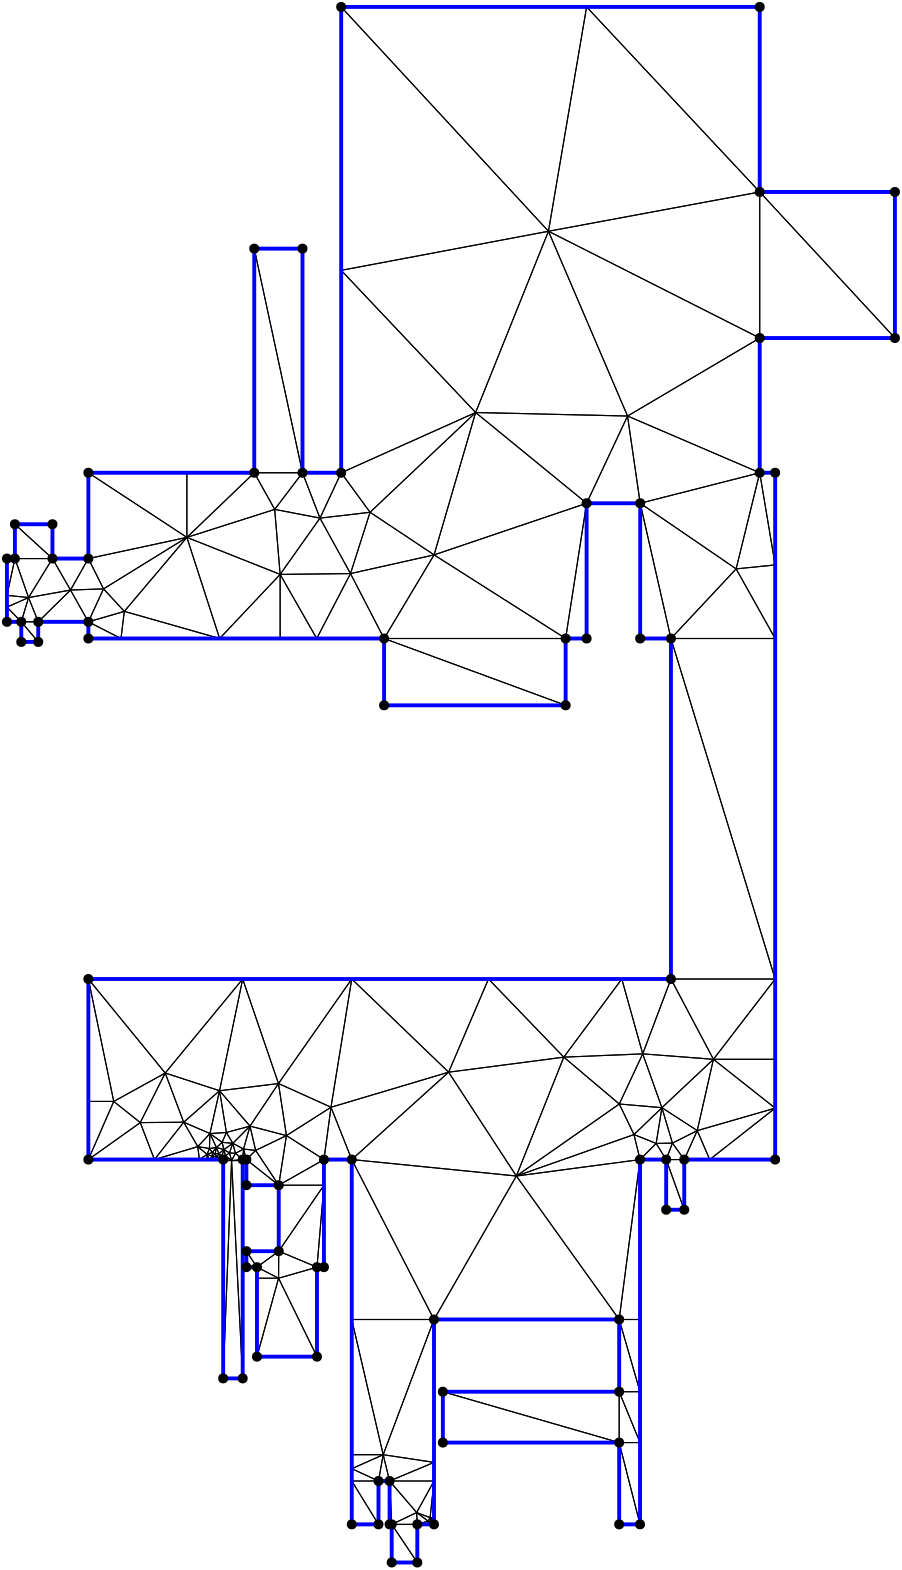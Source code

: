 <?xml version="1.0"?>
<!DOCTYPE ipe SYSTEM "ipe.dtd">
<ipe version="70218" creator="Ipe 7.2.24">
<info created="D:20221020151441" modified="D:20221020151441"/>
<ipestyle name="basic">
<symbol name="mark/disk(sx)" transformations="translations">
<path fill="sym-stroke">
0.6 0 0 0.6 0 0 e
</path>
</symbol>
<anglesize name="22.5 deg" value="22.5"/>
<anglesize name="30 deg" value="30"/>
<anglesize name="45 deg" value="45"/>
<anglesize name="60 deg" value="60"/>
<anglesize name="90 deg" value="90"/>
<arrowsize name="large" value="10"/>
<arrowsize name="small" value="5"/>
<arrowsize name="tiny" value="3"/>
<color name="blue" value="0 0 1"/>
<color name="gray" value="0.745"/>
<color name="green" value="0 1 0"/>
<color name="red" value="1 0 0"/>
<color name="pink" value="1 0.753 0.796"/>
<pen name="heavier" value="0.8"/>
<pen name="fat" value="1.4"/>
<pen name="ultrafat" value="2"/>
<gridsize name="16 pts (~6 mm)" value="16"/>
<gridsize name="32 pts (~12 mm)" value="32"/>
<gridsize name="4 pts" value="4"/>
<gridsize name="8 pts (~3 mm)" value="8"/>
<opacity name="10%" value="0.1"/>
<opacity name="25%" value="0.25"/>
<opacity name="50%" value="0.5"/>
<opacity name="75%" value="0.75"/>
<symbolsize name="large" value="5"/>
<symbolsize name="small" value="2"/>
<symbolsize name="tiny" value="1.1"/>
<textsize name="huge" value="\huge"/>
<textsize name="large" value="\large"/>
<textsize name="small" value="\small"/>
<textsize name="tiny" value="	iny"/>
<tiling name="falling" angle="-60" step="4" width="1"/>
<tiling name="rising" angle="30" step="4" width="1"/>
</ipestyle>
<page>
<layer name="hull"/>
<layer name="constraints"/>
<layer name="triangulation"/>
<layer name="obtuse"/>
<layer name="blub"/>
<layer name="problems"/>
<view layers="hull constraints triangulation obtuse blub" active="triangulation"/>
<path layer="triangulation" stroke="black">
106.01 229.291 m 
113.787 229.291 l 
</path>
<path layer="triangulation" stroke="black">
113.787 229.291 m 
106.01 233.264 l 
</path>
<path layer="triangulation" stroke="black">
106.01 233.264 m 
106.01 229.291 l 
</path>
<path layer="triangulation" stroke="black">
149.755 140.672 m 
149.755 156.285 l 
</path>
<path layer="triangulation" stroke="black">
149.755 156.285 m 
140.135 156.285 l 
</path>
<path layer="triangulation" stroke="black">
140.135 156.285 m 
149.755 140.672 l 
</path>
<path layer="triangulation" stroke="black">
163.725 140.672 m 
154.513 140.672 l 
</path>
<path layer="triangulation" stroke="black">
154.513 140.672 m 
163.725 126.944 l 
</path>
<path layer="triangulation" stroke="black">
163.725 126.944 m 
163.725 140.672 l 
</path>
<path layer="triangulation" stroke="black">
169.739 162.985 m 
151.447 165.748 l 
</path>
<path layer="triangulation" stroke="black">
151.447 165.748 m 
153.75 156.285 l 
</path>
<path layer="triangulation" stroke="black">
153.75 156.285 m 
169.739 162.985 l 
</path>
<path layer="triangulation" stroke="black">
122.394 519.247 m 
105.028 599.936 l 
</path>
<path layer="triangulation" stroke="black">
105.028 599.936 m 
105.028 519.247 l 
</path>
<path layer="triangulation" stroke="black">
105.028 519.247 m 
122.394 519.247 l 
</path>
<path layer="triangulation" stroke="black">
113.787 229.291 m 
113.843 239.017 l 
</path>
<path layer="triangulation" stroke="black">
113.843 239.017 m 
106.01 233.264 l 
</path>
<path layer="triangulation" stroke="black">
106.01 233.264 m 
113.787 229.291 l 
</path>
<path layer="triangulation" stroke="black">
140.135 272 m 
140.135 214.43 l 
</path>
<path layer="triangulation" stroke="black">
140.135 214.43 m 
169.739 214.43 l 
</path>
<path layer="triangulation" stroke="black">
169.739 214.43 m 
140.135 272 l 
</path>
<path layer="triangulation" stroke="black">
102.198 233.264 m 
106.01 233.264 l 
</path>
<path layer="triangulation" stroke="black">
106.01 233.264 m 
102.198 239.017 l 
</path>
<path layer="triangulation" stroke="black">
102.198 239.017 m 
102.198 233.264 l 
</path>
<path layer="triangulation" stroke="black">
16 488.361 m 
16 475.108 l 
</path>
<path layer="triangulation" stroke="black">
16 475.108 m 
18.8654 488.361 l 
</path>
<path layer="triangulation" stroke="black">
18.8654 488.361 m 
16 488.361 l 
</path>
<path layer="triangulation" stroke="black">
112.392 506.061 m 
105.028 519.247 l 
</path>
<path layer="triangulation" stroke="black">
105.028 519.247 m 
80.7761 495.985 l 
</path>
<path layer="triangulation" stroke="black">
80.7761 495.985 m 
112.392 506.061 l 
</path>
<path layer="triangulation" stroke="black">
27.2641 465.582 m 
23.7814 474.318 l 
</path>
<path layer="triangulation" stroke="black">
23.7814 474.318 m 
21.1605 465.582 l 
</path>
<path layer="triangulation" stroke="black">
21.1605 465.582 m 
27.2641 465.582 l 
</path>
<path layer="triangulation" stroke="black">
38.884 477.031 m 
23.7814 474.318 l 
</path>
<path layer="triangulation" stroke="black">
23.7814 474.318 m 
27.2641 465.582 l 
</path>
<path layer="triangulation" stroke="black">
27.2641 465.582 m 
38.884 477.031 l 
</path>
<path layer="triangulation" stroke="black">
184.724 540.936 m 
136.323 592.125 l 
</path>
<path layer="triangulation" stroke="black">
136.323 592.125 m 
136.323 519.247 l 
</path>
<path layer="triangulation" stroke="black">
136.323 519.247 m 
184.724 540.936 l 
</path>
<path layer="triangulation" stroke="black">
236.402 214.43 m 
236.402 188.42 l 
</path>
<path layer="triangulation" stroke="black">
236.402 188.42 m 
243.909 188.42 l 
</path>
<path layer="triangulation" stroke="black">
243.909 188.42 m 
236.402 214.43 l 
</path>
<path layer="triangulation" stroke="black">
270.334 308.096 m 
244.876 310.05 l 
</path>
<path layer="triangulation" stroke="black">
244.876 310.05 m 
251.786 290.675 l 
</path>
<path layer="triangulation" stroke="black">
251.786 290.675 m 
270.334 308.096 l 
</path>
<path layer="triangulation" stroke="black">
168.334 143.082 m 
169.739 143.082 l 
</path>
<path layer="triangulation" stroke="black">
169.739 143.082 m 
169.739 156.285 l 
</path>
<path layer="triangulation" stroke="black">
169.739 156.285 m 
168.334 143.082 l 
</path>
<path layer="triangulation" stroke="black">
140.135 156.285 m 
140.135 140.672 l 
</path>
<path layer="triangulation" stroke="black">
140.135 140.672 m 
149.755 140.672 l 
</path>
<path layer="triangulation" stroke="black">
149.755 140.672 m 
140.135 156.285 l 
</path>
<path layer="triangulation" stroke="black">
154.513 140.672 m 
154.513 126.944 l 
</path>
<path layer="triangulation" stroke="black">
154.513 126.944 m 
163.725 126.944 l 
</path>
<path layer="triangulation" stroke="black">
163.725 126.944 m 
154.513 140.672 l 
</path>
<path layer="triangulation" stroke="black">
127.612 201.043 m 
127.612 233.264 l 
</path>
<path layer="triangulation" stroke="black">
127.612 233.264 m 
113.787 229.291 l 
</path>
<path layer="triangulation" stroke="black">
113.787 229.291 m 
127.612 201.043 l 
</path>
<path layer="triangulation" stroke="black">
151.447 165.748 m 
169.739 214.43 l 
</path>
<path layer="triangulation" stroke="black">
169.739 214.43 m 
140.135 214.43 l 
</path>
<path layer="triangulation" stroke="black">
140.135 214.43 m 
151.447 165.748 l 
</path>
<path layer="triangulation" stroke="black">
113.843 239.017 m 
102.198 239.017 l 
</path>
<path layer="triangulation" stroke="black">
102.198 239.017 m 
106.01 233.264 l 
</path>
<path layer="triangulation" stroke="black">
106.01 233.264 m 
113.843 239.017 l 
</path>
<path layer="triangulation" stroke="black">
130.12 233.264 m 
130.12 262.768 l 
</path>
<path layer="triangulation" stroke="black">
130.12 262.768 m 
127.612 233.264 l 
</path>
<path layer="triangulation" stroke="black">
127.612 233.264 m 
130.12 233.264 l 
</path>
<path layer="triangulation" stroke="black">
127.612 233.264 m 
130.12 262.768 l 
</path>
<path layer="triangulation" stroke="black">
130.12 262.768 m 
113.843 239.017 l 
</path>
<path layer="triangulation" stroke="black">
113.843 239.017 m 
127.612 233.264 l 
</path>
<path layer="triangulation" stroke="black">
130.12 262.768 m 
113.843 262.768 l 
</path>
<path layer="triangulation" stroke="black">
113.843 262.768 m 
113.843 239.017 l 
</path>
<path layer="triangulation" stroke="black">
113.843 239.017 m 
130.12 262.768 l 
</path>
<path layer="triangulation" stroke="black">
132.659 290.84 m 
113.754 299.372 l 
</path>
<path layer="triangulation" stroke="black">
113.754 299.372 m 
116.614 280.629 l 
</path>
<path layer="triangulation" stroke="black">
116.614 280.629 m 
132.659 290.84 l 
</path>
<path layer="triangulation" stroke="black">
102.198 272 m 
102.198 262.768 l 
</path>
<path layer="triangulation" stroke="black">
102.198 262.768 m 
113.843 262.768 l 
</path>
<path layer="triangulation" stroke="black">
113.843 262.768 m 
102.198 272 l 
</path>
<path layer="triangulation" stroke="black">
130.12 272 m 
116.614 280.629 l 
</path>
<path layer="triangulation" stroke="black">
116.614 280.629 m 
113.843 262.768 l 
</path>
<path layer="triangulation" stroke="black">
113.843 262.768 m 
130.12 272 l 
</path>
<path layer="triangulation" stroke="black">
100.869 193.222 m 
96.8683 271.627 l 
</path>
<path layer="triangulation" stroke="black">
96.8683 271.627 m 
93.8419 193.222 l 
</path>
<path layer="triangulation" stroke="black">
93.8419 193.222 m 
100.869 193.222 l 
</path>
<path layer="triangulation" stroke="black">
116.614 280.629 m 
105.532 275.304 l 
</path>
<path layer="triangulation" stroke="black">
105.532 275.304 m 
113.843 262.768 l 
</path>
<path layer="triangulation" stroke="black">
113.843 262.768 m 
116.614 280.629 l 
</path>
<path layer="triangulation" stroke="black">
97.3096 277.863 m 
101.171 275.783 l 
</path>
<path layer="triangulation" stroke="black">
101.171 275.783 m 
103.493 284.046 l 
</path>
<path layer="triangulation" stroke="black">
103.493 284.046 m 
97.3096 277.863 l 
</path>
<path layer="triangulation" stroke="black">
103.493 284.046 m 
105.532 275.304 l 
</path>
<path layer="triangulation" stroke="black">
105.532 275.304 m 
116.614 280.629 l 
</path>
<path layer="triangulation" stroke="black">
116.614 280.629 m 
103.493 284.046 l 
</path>
<path layer="triangulation" stroke="black">
96.8683 271.627 m 
93.8419 272 l 
</path>
<path layer="triangulation" stroke="black">
93.8419 272 m 
93.8419 271.627 l 
</path>
<path layer="triangulation" stroke="black">
93.8419 271.627 m 
96.8683 271.627 l 
</path>
<path layer="triangulation" stroke="black">
63.9957 285.308 m 
54.4505 292.928 l 
</path>
<path layer="triangulation" stroke="black">
54.4505 292.928 m 
45.3082 272 l 
</path>
<path layer="triangulation" stroke="black">
45.3082 272 m 
63.9957 285.308 l 
</path>
<path layer="triangulation" stroke="black">
27.2641 458.347 m 
27.2641 465.582 l 
</path>
<path layer="triangulation" stroke="black">
27.2641 465.582 m 
21.1605 465.582 l 
</path>
<path layer="triangulation" stroke="black">
21.1605 465.582 m 
27.2641 458.347 l 
</path>
<path layer="triangulation" stroke="black">
27.2641 458.347 m 
21.1605 465.582 l 
</path>
<path layer="triangulation" stroke="black">
21.1605 465.582 m 
21.1605 458.347 l 
</path>
<path layer="triangulation" stroke="black">
21.1605 458.347 m 
27.2641 458.347 l 
</path>
<path layer="triangulation" stroke="black">
18.8654 500.718 m 
32.3831 488.361 l 
</path>
<path layer="triangulation" stroke="black">
32.3831 488.361 m 
32.3831 500.718 l 
</path>
<path layer="triangulation" stroke="black">
32.3831 500.718 m 
18.8654 500.718 l 
</path>
<path layer="triangulation" stroke="black">
38.884 477.031 m 
32.3831 488.361 l 
</path>
<path layer="triangulation" stroke="black">
32.3831 488.361 m 
23.7814 474.318 l 
</path>
<path layer="triangulation" stroke="black">
23.7814 474.318 m 
38.884 477.031 l 
</path>
<path layer="triangulation" stroke="black">
32.3831 488.361 m 
18.8654 500.718 l 
</path>
<path layer="triangulation" stroke="black">
18.8654 500.718 m 
18.8654 488.361 l 
</path>
<path layer="triangulation" stroke="black">
18.8654 488.361 m 
32.3831 488.361 l 
</path>
<path layer="triangulation" stroke="black">
16 475.108 m 
23.7814 474.318 l 
</path>
<path layer="triangulation" stroke="black">
23.7814 474.318 m 
18.8654 488.361 l 
</path>
<path layer="triangulation" stroke="black">
18.8654 488.361 m 
16 475.108 l 
</path>
<path layer="triangulation" stroke="black">
38.884 477.031 m 
27.2641 465.582 l 
</path>
<path layer="triangulation" stroke="black">
27.2641 465.582 m 
45.3082 465.582 l 
</path>
<path layer="triangulation" stroke="black">
45.3082 465.582 m 
38.884 477.031 l 
</path>
<path layer="triangulation" stroke="black">
38.884 477.031 m 
45.3082 488.361 l 
</path>
<path layer="triangulation" stroke="black">
45.3082 488.361 m 
32.3831 488.361 l 
</path>
<path layer="triangulation" stroke="black">
32.3831 488.361 m 
38.884 477.031 l 
</path>
<path layer="triangulation" stroke="black">
57.0516 459.582 m 
45.3082 465.582 l 
</path>
<path layer="triangulation" stroke="black">
45.3082 465.582 m 
45.3082 459.582 l 
</path>
<path layer="triangulation" stroke="black">
45.3082 459.582 m 
57.0516 459.582 l 
</path>
<path layer="triangulation" stroke="black">
146.72 505.028 m 
169.767 489.69 l 
</path>
<path layer="triangulation" stroke="black">
169.767 489.69 m 
184.724 540.936 l 
</path>
<path layer="triangulation" stroke="black">
184.724 540.936 m 
146.72 505.028 l 
</path>
<path layer="triangulation" stroke="black">
57.0516 459.582 m 
58.2514 469.35 l 
</path>
<path layer="triangulation" stroke="black">
58.2514 469.35 m 
45.3082 465.582 l 
</path>
<path layer="triangulation" stroke="black">
45.3082 465.582 m 
57.0516 459.582 l 
</path>
<path layer="triangulation" stroke="black">
132.659 290.84 m 
116.614 280.629 l 
</path>
<path layer="triangulation" stroke="black">
116.614 280.629 m 
130.12 272 l 
</path>
<path layer="triangulation" stroke="black">
130.12 272 m 
132.659 290.84 l 
</path>
<path layer="triangulation" stroke="black">
122.394 519.247 m 
128.691 502.919 l 
</path>
<path layer="triangulation" stroke="black">
128.691 502.919 m 
136.323 519.247 l 
</path>
<path layer="triangulation" stroke="black">
136.323 519.247 m 
122.394 519.247 l 
</path>
<path layer="triangulation" stroke="black">
255.042 459.582 m 
243.966 508.276 l 
</path>
<path layer="triangulation" stroke="black">
243.966 508.276 m 
243.966 459.582 l 
</path>
<path layer="triangulation" stroke="black">
243.966 459.582 m 
255.042 459.582 l 
</path>
<path layer="triangulation" stroke="black">
217.126 435.532 m 
217.126 459.582 l 
</path>
<path layer="triangulation" stroke="black">
217.126 459.582 m 
151.772 459.582 l 
</path>
<path layer="triangulation" stroke="black">
151.772 459.582 m 
217.126 435.532 l 
</path>
<path layer="triangulation" stroke="black">
224.678 459.582 m 
224.678 508.276 l 
</path>
<path layer="triangulation" stroke="black">
224.678 508.276 m 
217.126 459.582 l 
</path>
<path layer="triangulation" stroke="black">
217.126 459.582 m 
224.678 459.582 l 
</path>
<path layer="triangulation" stroke="black">
217.126 435.532 m 
151.772 459.582 l 
</path>
<path layer="triangulation" stroke="black">
151.772 459.582 m 
151.772 435.532 l 
</path>
<path layer="triangulation" stroke="black">
151.772 435.532 m 
217.126 435.532 l 
</path>
<path layer="triangulation" stroke="black">
169.767 489.69 m 
224.678 508.276 l 
</path>
<path layer="triangulation" stroke="black">
224.678 508.276 m 
184.724 540.936 l 
</path>
<path layer="triangulation" stroke="black">
184.724 540.936 m 
169.767 489.69 l 
</path>
<path layer="triangulation" stroke="black">
286.999 519.247 m 
286.999 567.756 l 
</path>
<path layer="triangulation" stroke="black">
286.999 567.756 m 
239.416 539.673 l 
</path>
<path layer="triangulation" stroke="black">
239.416 539.673 m 
286.999 519.247 l 
</path>
<path layer="triangulation" stroke="black">
210.944 606.194 m 
136.323 686.944 l 
</path>
<path layer="triangulation" stroke="black">
136.323 686.944 m 
136.323 592.125 l 
</path>
<path layer="triangulation" stroke="black">
136.323 592.125 m 
210.944 606.194 l 
</path>
<path layer="triangulation" stroke="black">
286.999 567.756 m 
335.669 567.756 l 
</path>
<path layer="triangulation" stroke="black">
335.669 567.756 m 
286.999 620.336 l 
</path>
<path layer="triangulation" stroke="black">
286.999 620.336 m 
286.999 567.756 l 
</path>
<path layer="triangulation" stroke="black">
335.669 567.756 m 
335.669 620.336 l 
</path>
<path layer="triangulation" stroke="black">
335.669 620.336 m 
286.999 620.336 l 
</path>
<path layer="triangulation" stroke="black">
286.999 620.336 m 
335.669 567.756 l 
</path>
<path layer="triangulation" stroke="black">
210.944 606.194 m 
136.323 592.125 l 
</path>
<path layer="triangulation" stroke="black">
136.323 592.125 m 
184.724 540.936 l 
</path>
<path layer="triangulation" stroke="black">
184.724 540.936 m 
210.944 606.194 l 
</path>
<path layer="triangulation" stroke="black">
270.334 308.096 m 
292.556 336.998 l 
</path>
<path layer="triangulation" stroke="black">
292.556 336.998 m 
255.042 336.998 l 
</path>
<path layer="triangulation" stroke="black">
255.042 336.998 m 
270.334 308.096 l 
</path>
<path layer="triangulation" stroke="black">
239.416 539.673 m 
243.966 508.276 l 
</path>
<path layer="triangulation" stroke="black">
243.966 508.276 m 
286.999 519.247 l 
</path>
<path layer="triangulation" stroke="black">
286.999 519.247 m 
239.416 539.673 l 
</path>
<path layer="triangulation" stroke="black">
243.966 508.276 m 
255.042 459.582 l 
</path>
<path layer="triangulation" stroke="black">
255.042 459.582 m 
278.503 484.651 l 
</path>
<path layer="triangulation" stroke="black">
278.503 484.651 m 
243.966 508.276 l 
</path>
<path layer="triangulation" stroke="black">
243.966 508.276 m 
278.503 484.651 l 
</path>
<path layer="triangulation" stroke="black">
278.503 484.651 m 
286.999 519.247 l 
</path>
<path layer="triangulation" stroke="black">
286.999 519.247 m 
243.966 508.276 l 
</path>
<path layer="triangulation" stroke="black">
286.999 519.247 m 
292.556 486.072 l 
</path>
<path layer="triangulation" stroke="black">
292.556 486.072 m 
292.556 519.247 l 
</path>
<path layer="triangulation" stroke="black">
292.556 519.247 m 
286.999 519.247 l 
</path>
<path layer="triangulation" stroke="black">
259.828 272 m 
264.507 282.425 l 
</path>
<path layer="triangulation" stroke="black">
264.507 282.425 m 
255.574 277.932 l 
</path>
<path layer="triangulation" stroke="black">
255.574 277.932 m 
259.828 272 l 
</path>
<path layer="triangulation" stroke="black">
259.828 253.937 m 
259.828 272 l 
</path>
<path layer="triangulation" stroke="black">
259.828 272 m 
253.322 272 l 
</path>
<path layer="triangulation" stroke="black">
253.322 272 m 
259.828 253.937 l 
</path>
<path layer="triangulation" stroke="black">
216.464 308.872 m 
244.876 310.05 l 
</path>
<path layer="triangulation" stroke="black">
244.876 310.05 m 
237.35 336.998 l 
</path>
<path layer="triangulation" stroke="black">
237.35 336.998 m 
216.464 308.872 l 
</path>
<path layer="triangulation" stroke="black">
122.394 519.247 m 
122.394 599.936 l 
</path>
<path layer="triangulation" stroke="black">
122.394 599.936 m 
105.028 599.936 l 
</path>
<path layer="triangulation" stroke="black">
105.028 599.936 m 
122.394 519.247 l 
</path>
<path layer="triangulation" stroke="black">
259.828 253.937 m 
253.322 272 l 
</path>
<path layer="triangulation" stroke="black">
253.322 272 m 
253.322 253.937 l 
</path>
<path layer="triangulation" stroke="black">
253.322 253.937 m 
259.828 253.937 l 
</path>
<path layer="triangulation" stroke="black">
249.714 277.8 m 
241.731 281.004 l 
</path>
<path layer="triangulation" stroke="black">
241.731 281.004 m 
243.909 272 l 
</path>
<path layer="triangulation" stroke="black">
243.909 272 m 
249.714 277.8 l 
</path>
<path layer="triangulation" stroke="black">
172.929 170.113 m 
236.402 170.113 l 
</path>
<path layer="triangulation" stroke="black">
236.402 170.113 m 
172.929 188.42 l 
</path>
<path layer="triangulation" stroke="black">
172.929 188.42 m 
172.929 170.113 l 
</path>
<path layer="triangulation" stroke="black">
168.291 140.672 m 
168.675 141.815 l 
</path>
<path layer="triangulation" stroke="black">
168.675 141.815 m 
167.619 141.845 l 
</path>
<path layer="triangulation" stroke="black">
167.619 141.845 m 
168.291 140.672 l 
</path>
<path layer="triangulation" stroke="black">
236.402 214.43 m 
243.909 272 l 
</path>
<path layer="triangulation" stroke="black">
243.909 272 m 
199.387 266.076 l 
</path>
<path layer="triangulation" stroke="black">
199.387 266.076 m 
236.402 214.43 l 
</path>
<path layer="triangulation" stroke="black">
153.75 156.285 m 
153.75 140.672 l 
</path>
<path layer="triangulation" stroke="black">
153.75 140.672 m 
154.513 140.672 l 
</path>
<path layer="triangulation" stroke="black">
154.513 140.672 m 
153.75 156.285 l 
</path>
<path layer="triangulation" stroke="black">
163.489 144.92 m 
154.513 140.672 l 
</path>
<path layer="triangulation" stroke="black">
154.513 140.672 m 
163.725 140.672 l 
</path>
<path layer="triangulation" stroke="black">
163.725 140.672 m 
163.489 144.92 l 
</path>
<path layer="triangulation" stroke="black">
236.402 170.113 m 
236.402 188.42 l 
</path>
<path layer="triangulation" stroke="black">
236.402 188.42 m 
172.929 188.42 l 
</path>
<path layer="triangulation" stroke="black">
172.929 188.42 m 
236.402 170.113 l 
</path>
<path layer="triangulation" stroke="black">
236.402 170.113 m 
243.909 140.672 l 
</path>
<path layer="triangulation" stroke="black">
243.909 140.672 m 
243.909 170.113 l 
</path>
<path layer="triangulation" stroke="black">
243.909 170.113 m 
236.402 170.113 l 
</path>
<path layer="triangulation" stroke="black">
236.402 140.672 m 
243.909 140.672 l 
</path>
<path layer="triangulation" stroke="black">
243.909 140.672 m 
236.402 170.113 l 
</path>
<path layer="triangulation" stroke="black">
236.402 170.113 m 
236.402 140.672 l 
</path>
<path layer="triangulation" stroke="black">
93.8419 193.222 m 
96.8683 271.627 l 
</path>
<path layer="triangulation" stroke="black">
96.8683 271.627 m 
93.8419 271.627 l 
</path>
<path layer="triangulation" stroke="black">
93.8419 271.627 m 
93.8419 193.222 l 
</path>
<path layer="triangulation" stroke="black">
92.6291 272.775 m 
92.2116 272 l 
</path>
<path layer="triangulation" stroke="black">
92.2116 272 m 
92.6291 272 l 
</path>
<path layer="triangulation" stroke="black">
92.6291 272 m 
92.6291 272.775 l 
</path>
<path layer="triangulation" stroke="black">
94.0974 275.59 m 
94.6605 273.392 l 
</path>
<path layer="triangulation" stroke="black">
94.6605 273.392 m 
96.1154 274.394 l 
</path>
<path layer="triangulation" stroke="black">
96.1154 274.394 m 
94.0974 275.59 l 
</path>
<path layer="triangulation" stroke="black">
89.9873 273.181 m 
89.9873 272 l 
</path>
<path layer="triangulation" stroke="black">
89.9873 272 m 
90.545 272 l 
</path>
<path layer="triangulation" stroke="black">
90.545 272 m 
89.9873 273.181 l 
</path>
<path layer="triangulation" stroke="black">
174.999 303.461 m 
189.352 336.998 l 
</path>
<path layer="triangulation" stroke="black">
189.352 336.998 m 
140.135 336.998 l 
</path>
<path layer="triangulation" stroke="black">
140.135 336.998 m 
174.999 303.461 l 
</path>
<path layer="triangulation" stroke="black">
139.678 482.955 m 
128.691 502.919 l 
</path>
<path layer="triangulation" stroke="black">
128.691 502.919 m 
114.348 482.659 l 
</path>
<path layer="triangulation" stroke="black">
114.348 482.659 m 
139.678 482.955 l 
</path>
<path layer="triangulation" stroke="black">
100.869 272 m 
98.2745 274.255 l 
</path>
<path layer="triangulation" stroke="black">
98.2745 274.255 m 
96.8683 271.627 l 
</path>
<path layer="triangulation" stroke="black">
96.8683 271.627 m 
100.869 272 l 
</path>
<path layer="triangulation" stroke="black">
169.739 214.43 m 
199.387 266.076 l 
</path>
<path layer="triangulation" stroke="black">
199.387 266.076 m 
140.135 272 l 
</path>
<path layer="triangulation" stroke="black">
140.135 272 m 
169.739 214.43 l 
</path>
<path layer="triangulation" stroke="black">
169.739 214.43 m 
236.402 214.43 l 
</path>
<path layer="triangulation" stroke="black">
236.402 214.43 m 
199.387 266.076 l 
</path>
<path layer="triangulation" stroke="black">
199.387 266.076 m 
169.739 214.43 l 
</path>
<path layer="triangulation" stroke="black">
92.6291 272.775 m 
92.6291 272 l 
</path>
<path layer="triangulation" stroke="black">
92.6291 272 m 
93.8419 272 l 
</path>
<path layer="triangulation" stroke="black">
93.8419 272 m 
92.6291 272.775 l 
</path>
<path layer="triangulation" stroke="black">
93.8419 272 m 
96.8683 271.627 l 
</path>
<path layer="triangulation" stroke="black">
96.8683 271.627 m 
94.6605 273.392 l 
</path>
<path layer="triangulation" stroke="black">
94.6605 273.392 m 
93.8419 272 l 
</path>
<path layer="triangulation" stroke="black">
100.869 271.627 m 
100.869 272 l 
</path>
<path layer="triangulation" stroke="black">
100.869 272 m 
96.8683 271.627 l 
</path>
<path layer="triangulation" stroke="black">
96.8683 271.627 m 
100.869 271.627 l 
</path>
<path layer="triangulation" stroke="black">
140.135 272 m 
132.659 290.84 l 
</path>
<path layer="triangulation" stroke="black">
132.659 290.84 m 
130.12 272 l 
</path>
<path layer="triangulation" stroke="black">
130.12 272 m 
140.135 272 l 
</path>
<path layer="triangulation" stroke="black">
72.9759 303.152 m 
45.3082 336.998 l 
</path>
<path layer="triangulation" stroke="black">
45.3082 336.998 m 
54.4505 292.928 l 
</path>
<path layer="triangulation" stroke="black">
54.4505 292.928 m 
72.9759 303.152 l 
</path>
<path layer="triangulation" stroke="black">
96.1154 274.394 m 
94.6605 273.392 l 
</path>
<path layer="triangulation" stroke="black">
94.6605 273.392 m 
96.8683 271.627 l 
</path>
<path layer="triangulation" stroke="black">
96.8683 271.627 m 
96.1154 274.394 l 
</path>
<path layer="triangulation" stroke="black">
91.4337 272.953 m 
91.4337 272 l 
</path>
<path layer="triangulation" stroke="black">
91.4337 272 m 
92.2116 272 l 
</path>
<path layer="triangulation" stroke="black">
92.2116 272 m 
91.4337 272.953 l 
</path>
<path layer="triangulation" stroke="black">
54.4505 292.928 m 
63.9957 285.308 l 
</path>
<path layer="triangulation" stroke="black">
63.9957 285.308 m 
72.9759 303.152 l 
</path>
<path layer="triangulation" stroke="black">
72.9759 303.152 m 
54.4505 292.928 l 
</path>
<path layer="triangulation" stroke="black">
63.9957 285.308 m 
45.3082 272 l 
</path>
<path layer="triangulation" stroke="black">
45.3082 272 m 
69.0966 272 l 
</path>
<path layer="triangulation" stroke="black">
69.0966 272 m 
63.9957 285.308 l 
</path>
<path layer="triangulation" stroke="black">
45.3082 292.928 m 
54.4505 292.928 l 
</path>
<path layer="triangulation" stroke="black">
54.4505 292.928 m 
45.3082 336.998 l 
</path>
<path layer="triangulation" stroke="black">
45.3082 336.998 m 
45.3082 292.928 l 
</path>
<path layer="triangulation" stroke="black">
45.3082 292.928 m 
45.3082 272 l 
</path>
<path layer="triangulation" stroke="black">
45.3082 272 m 
54.4505 292.928 l 
</path>
<path layer="triangulation" stroke="black">
54.4505 292.928 m 
45.3082 292.928 l 
</path>
<path layer="triangulation" stroke="black">
114.348 482.659 m 
80.7761 495.985 l 
</path>
<path layer="triangulation" stroke="black">
80.7761 495.985 m 
92.5649 459.582 l 
</path>
<path layer="triangulation" stroke="black">
92.5649 459.582 m 
114.348 482.659 l 
</path>
<path layer="triangulation" stroke="black">
58.2514 469.35 m 
50.767 477.449 l 
</path>
<path layer="triangulation" stroke="black">
50.767 477.449 m 
45.3082 465.582 l 
</path>
<path layer="triangulation" stroke="black">
45.3082 465.582 m 
58.2514 469.35 l 
</path>
<path layer="triangulation" stroke="black">
58.2514 469.35 m 
80.7761 495.985 l 
</path>
<path layer="triangulation" stroke="black">
80.7761 495.985 m 
50.767 477.449 l 
</path>
<path layer="triangulation" stroke="black">
50.767 477.449 m 
58.2514 469.35 l 
</path>
<path layer="triangulation" stroke="black">
122.394 519.247 m 
112.392 506.061 l 
</path>
<path layer="triangulation" stroke="black">
112.392 506.061 m 
128.691 502.919 l 
</path>
<path layer="triangulation" stroke="black">
128.691 502.919 m 
122.394 519.247 l 
</path>
<path layer="triangulation" stroke="black">
169.767 489.69 m 
217.126 459.582 l 
</path>
<path layer="triangulation" stroke="black">
217.126 459.582 m 
224.678 508.276 l 
</path>
<path layer="triangulation" stroke="black">
224.678 508.276 m 
169.767 489.69 l 
</path>
<path layer="triangulation" stroke="black">
100.869 336.998 m 
72.9759 303.152 l 
</path>
<path layer="triangulation" stroke="black">
72.9759 303.152 m 
92.5349 296.782 l 
</path>
<path layer="triangulation" stroke="black">
92.5349 296.782 m 
100.869 336.998 l 
</path>
<path layer="triangulation" stroke="black">
94.0974 275.59 m 
93.4785 273.449 l 
</path>
<path layer="triangulation" stroke="black">
93.4785 273.449 m 
94.6605 273.392 l 
</path>
<path layer="triangulation" stroke="black">
94.6605 273.392 m 
94.0974 275.59 l 
</path>
<path layer="triangulation" stroke="black">
199.387 266.076 m 
174.999 303.461 l 
</path>
<path layer="triangulation" stroke="black">
174.999 303.461 m 
140.135 272 l 
</path>
<path layer="triangulation" stroke="black">
140.135 272 m 
199.387 266.076 l 
</path>
<path layer="triangulation" stroke="black">
140.135 336.998 m 
113.754 299.372 l 
</path>
<path layer="triangulation" stroke="black">
113.754 299.372 m 
132.659 290.84 l 
</path>
<path layer="triangulation" stroke="black">
132.659 290.84 m 
140.135 336.998 l 
</path>
<path layer="triangulation" stroke="black">
236.402 188.42 m 
236.402 170.113 l 
</path>
<path layer="triangulation" stroke="black">
236.402 170.113 m 
243.909 170.113 l 
</path>
<path layer="triangulation" stroke="black">
243.909 170.113 m 
236.402 188.42 l 
</path>
<path layer="triangulation" stroke="black">
199.387 266.076 m 
241.731 281.004 l 
</path>
<path layer="triangulation" stroke="black">
241.731 281.004 m 
236.447 292.003 l 
</path>
<path layer="triangulation" stroke="black">
236.447 292.003 m 
199.387 266.076 l 
</path>
<path layer="triangulation" stroke="black">
255.574 277.932 m 
249.714 277.8 l 
</path>
<path layer="triangulation" stroke="black">
249.714 277.8 m 
253.322 272 l 
</path>
<path layer="triangulation" stroke="black">
253.322 272 m 
255.574 277.932 l 
</path>
<path layer="triangulation" stroke="black">
132.659 290.84 m 
174.999 303.461 l 
</path>
<path layer="triangulation" stroke="black">
174.999 303.461 m 
140.135 336.998 l 
</path>
<path layer="triangulation" stroke="black">
140.135 336.998 m 
132.659 290.84 l 
</path>
<path layer="triangulation" stroke="black">
270.334 308.096 m 
292.556 308.096 l 
</path>
<path layer="triangulation" stroke="black">
292.556 308.096 m 
292.556 336.998 l 
</path>
<path layer="triangulation" stroke="black">
292.556 336.998 m 
270.334 308.096 l 
</path>
<path layer="triangulation" stroke="black">
292.556 486.072 m 
286.999 519.247 l 
</path>
<path layer="triangulation" stroke="black">
286.999 519.247 m 
278.503 484.651 l 
</path>
<path layer="triangulation" stroke="black">
278.503 484.651 m 
292.556 486.072 l 
</path>
<path layer="triangulation" stroke="black">
268.995 272 m 
264.507 282.425 l 
</path>
<path layer="triangulation" stroke="black">
264.507 282.425 m 
259.828 272 l 
</path>
<path layer="triangulation" stroke="black">
259.828 272 m 
268.995 272 l 
</path>
<path layer="triangulation" stroke="black">
244.876 310.05 m 
255.042 336.998 l 
</path>
<path layer="triangulation" stroke="black">
255.042 336.998 m 
237.35 336.998 l 
</path>
<path layer="triangulation" stroke="black">
237.35 336.998 m 
244.876 310.05 l 
</path>
<path layer="triangulation" stroke="black">
236.402 214.43 m 
243.909 188.42 l 
</path>
<path layer="triangulation" stroke="black">
243.909 188.42 m 
243.909 214.43 l 
</path>
<path layer="triangulation" stroke="black">
243.909 214.43 m 
236.402 214.43 l 
</path>
<path layer="triangulation" stroke="black">
168.675 141.815 m 
168.97 140.672 l 
</path>
<path layer="triangulation" stroke="black">
168.97 140.672 m 
169.372 141.758 l 
</path>
<path layer="triangulation" stroke="black">
169.372 141.758 m 
168.675 141.815 l 
</path>
<path layer="triangulation" stroke="black">
169.739 140.672 m 
169.739 140.672 l 
</path>
<path layer="triangulation" stroke="black">
169.739 140.672 m 
169.739 140.672 l 
</path>
<path layer="triangulation" stroke="black">
169.739 140.672 m 
169.739 140.672 l 
</path>
<path layer="triangulation" stroke="black">
163.489 144.92 m 
153.75 156.285 l 
</path>
<path layer="triangulation" stroke="black">
153.75 156.285 m 
154.513 140.672 l 
</path>
<path layer="triangulation" stroke="black">
154.513 140.672 m 
163.489 144.92 l 
</path>
<path layer="triangulation" stroke="black">
167.619 140.672 m 
167.619 141.845 l 
</path>
<path layer="triangulation" stroke="black">
167.619 141.845 m 
163.725 140.672 l 
</path>
<path layer="triangulation" stroke="black">
163.725 140.672 m 
167.619 140.672 l 
</path>
<path layer="triangulation" stroke="black">
169.372 141.758 m 
169.739 140.672 l 
</path>
<path layer="triangulation" stroke="black">
169.739 140.672 m 
169.739 141.758 l 
</path>
<path layer="triangulation" stroke="black">
169.739 141.758 m 
169.372 141.758 l 
</path>
<path layer="triangulation" stroke="black">
168.97 140.672 m 
169.739 140.672 l 
</path>
<path layer="triangulation" stroke="black">
169.739 140.672 m 
169.372 141.758 l 
</path>
<path layer="triangulation" stroke="black">
169.372 141.758 m 
168.97 140.672 l 
</path>
<path layer="triangulation" stroke="black">
169.739 140.672 m 
169.739 140.672 l 
</path>
<path layer="triangulation" stroke="black">
169.739 140.672 m 
169.739 140.672 l 
</path>
<path layer="triangulation" stroke="black">
169.739 140.672 m 
169.739 140.672 l 
</path>
<path layer="triangulation" stroke="black">
169.739 140.672 m 
169.739 140.672 l 
</path>
<path layer="triangulation" stroke="black">
169.739 140.672 m 
169.739 140.672 l 
</path>
<path layer="triangulation" stroke="black">
169.739 140.672 m 
169.739 140.672 l 
</path>
<path layer="triangulation" stroke="black">
169.739 140.672 m 
169.739 140.672 l 
</path>
<path layer="triangulation" stroke="black">
169.739 140.672 m 
169.739 140.672 l 
</path>
<path layer="triangulation" stroke="black">
169.739 140.672 m 
169.739 140.672 l 
</path>
<path layer="triangulation" stroke="black">
85.2683 272 m 
84.7027 276.668 l 
</path>
<path layer="triangulation" stroke="black">
84.7027 276.668 m 
69.0966 272 l 
</path>
<path layer="triangulation" stroke="black">
69.0966 272 m 
85.2683 272 l 
</path>
<path layer="triangulation" stroke="black">
88.0397 272 m 
88.7617 272 l 
</path>
<path layer="triangulation" stroke="black">
88.7617 272 m 
88.0397 273.874 l 
</path>
<path layer="triangulation" stroke="black">
88.0397 273.874 m 
88.0397 272 l 
</path>
<path layer="triangulation" stroke="black">
92.2985 274.097 m 
91.4337 272.953 l 
</path>
<path layer="triangulation" stroke="black">
91.4337 272.953 m 
92.6291 272.775 l 
</path>
<path layer="triangulation" stroke="black">
92.6291 272.775 m 
92.2985 274.097 l 
</path>
<path layer="triangulation" stroke="black">
90.545 272 m 
91.4337 272 l 
</path>
<path layer="triangulation" stroke="black">
91.4337 272 m 
91.4337 272.953 l 
</path>
<path layer="triangulation" stroke="black">
91.4337 272.953 m 
90.545 272 l 
</path>
<path layer="triangulation" stroke="black">
89.9873 273.181 m 
90.545 272 l 
</path>
<path layer="triangulation" stroke="black">
90.545 272 m 
91.4337 272.953 l 
</path>
<path layer="triangulation" stroke="black">
91.4337 272.953 m 
89.9873 273.181 l 
</path>
<path layer="triangulation" stroke="black">
100.869 193.222 m 
100.869 271.627 l 
</path>
<path layer="triangulation" stroke="black">
100.869 271.627 m 
96.8683 271.627 l 
</path>
<path layer="triangulation" stroke="black">
96.8683 271.627 m 
100.869 193.222 l 
</path>
<path layer="triangulation" stroke="black">
89.9873 273.181 m 
91.4337 272.953 l 
</path>
<path layer="triangulation" stroke="black">
91.4337 272.953 m 
90.9659 274.099 l 
</path>
<path layer="triangulation" stroke="black">
90.9659 274.099 m 
89.9873 273.181 l 
</path>
<path layer="triangulation" stroke="black">
106.01 201.043 m 
127.612 201.043 l 
</path>
<path layer="triangulation" stroke="black">
127.612 201.043 m 
113.787 229.291 l 
</path>
<path layer="triangulation" stroke="black">
113.787 229.291 m 
106.01 201.043 l 
</path>
<path layer="triangulation" stroke="black">
113.843 239.017 m 
113.787 229.291 l 
</path>
<path layer="triangulation" stroke="black">
113.787 229.291 m 
127.612 233.264 l 
</path>
<path layer="triangulation" stroke="black">
127.612 233.264 m 
113.843 239.017 l 
</path>
<path layer="triangulation" stroke="black">
106.01 229.291 m 
106.01 201.043 l 
</path>
<path layer="triangulation" stroke="black">
106.01 201.043 m 
113.787 229.291 l 
</path>
<path layer="triangulation" stroke="black">
113.787 229.291 m 
106.01 229.291 l 
</path>
<path layer="triangulation" stroke="black">
130.12 272 m 
113.843 262.768 l 
</path>
<path layer="triangulation" stroke="black">
113.843 262.768 m 
130.12 262.768 l 
</path>
<path layer="triangulation" stroke="black">
130.12 262.768 m 
130.12 272 l 
</path>
<path layer="triangulation" stroke="black">
93.8419 272 m 
94.6605 273.392 l 
</path>
<path layer="triangulation" stroke="black">
94.6605 273.392 m 
93.4785 273.449 l 
</path>
<path layer="triangulation" stroke="black">
93.4785 273.449 m 
93.8419 272 l 
</path>
<path layer="triangulation" stroke="black">
93.4785 273.449 m 
92.6291 272.775 l 
</path>
<path layer="triangulation" stroke="black">
92.6291 272.775 m 
93.8419 272 l 
</path>
<path layer="triangulation" stroke="black">
93.8419 272 m 
93.4785 273.449 l 
</path>
<path layer="triangulation" stroke="black">
91.4337 272.953 m 
92.2116 272 l 
</path>
<path layer="triangulation" stroke="black">
92.2116 272 m 
92.6291 272.775 l 
</path>
<path layer="triangulation" stroke="black">
92.6291 272.775 m 
91.4337 272.953 l 
</path>
<path layer="triangulation" stroke="black">
92.2985 274.097 m 
93.4785 273.449 l 
</path>
<path layer="triangulation" stroke="black">
93.4785 273.449 m 
94.0974 275.59 l 
</path>
<path layer="triangulation" stroke="black">
94.0974 275.59 m 
92.2985 274.097 l 
</path>
<path layer="triangulation" stroke="black">
92.2985 274.097 m 
92.6291 272.775 l 
</path>
<path layer="triangulation" stroke="black">
92.6291 272.775 m 
93.4785 273.449 l 
</path>
<path layer="triangulation" stroke="black">
93.4785 273.449 m 
92.2985 274.097 l 
</path>
<path layer="triangulation" stroke="black">
102.198 272 m 
101.171 275.783 l 
</path>
<path layer="triangulation" stroke="black">
101.171 275.783 m 
100.869 272 l 
</path>
<path layer="triangulation" stroke="black">
100.869 272 m 
102.198 272 l 
</path>
<path layer="triangulation" stroke="black">
92.5349 296.782 m 
113.754 299.372 l 
</path>
<path layer="triangulation" stroke="black">
113.754 299.372 m 
100.869 336.998 l 
</path>
<path layer="triangulation" stroke="black">
100.869 336.998 m 
92.5349 296.782 l 
</path>
<path layer="triangulation" stroke="black">
96.8683 271.627 m 
98.2745 274.255 l 
</path>
<path layer="triangulation" stroke="black">
98.2745 274.255 m 
96.1154 274.394 l 
</path>
<path layer="triangulation" stroke="black">
96.1154 274.394 m 
96.8683 271.627 l 
</path>
<path layer="triangulation" stroke="black">
103.493 284.046 m 
116.614 280.629 l 
</path>
<path layer="triangulation" stroke="black">
116.614 280.629 m 
113.754 299.372 l 
</path>
<path layer="triangulation" stroke="black">
113.754 299.372 m 
103.493 284.046 l 
</path>
<path layer="triangulation" stroke="black">
102.198 272 m 
105.532 275.304 l 
</path>
<path layer="triangulation" stroke="black">
105.532 275.304 m 
101.171 275.783 l 
</path>
<path layer="triangulation" stroke="black">
101.171 275.783 m 
102.198 272 l 
</path>
<path layer="triangulation" stroke="black">
102.198 272 m 
113.843 262.768 l 
</path>
<path layer="triangulation" stroke="black">
113.843 262.768 m 
105.532 275.304 l 
</path>
<path layer="triangulation" stroke="black">
105.532 275.304 m 
102.198 272 l 
</path>
<path layer="triangulation" stroke="black">
103.493 284.046 m 
95.0017 281.757 l 
</path>
<path layer="triangulation" stroke="black">
95.0017 281.757 m 
97.3096 277.863 l 
</path>
<path layer="triangulation" stroke="black">
97.3096 277.863 m 
103.493 284.046 l 
</path>
<path layer="triangulation" stroke="black">
98.2745 274.255 m 
100.869 272 l 
</path>
<path layer="triangulation" stroke="black">
100.869 272 m 
101.171 275.783 l 
</path>
<path layer="triangulation" stroke="black">
101.171 275.783 m 
98.2745 274.255 l 
</path>
<path layer="triangulation" stroke="black">
98.2745 274.255 m 
97.3096 277.863 l 
</path>
<path layer="triangulation" stroke="black">
97.3096 277.863 m 
96.1154 274.394 l 
</path>
<path layer="triangulation" stroke="black">
96.1154 274.394 m 
98.2745 274.255 l 
</path>
<path layer="triangulation" stroke="black">
89.9873 273.181 m 
88.0397 273.874 l 
</path>
<path layer="triangulation" stroke="black">
88.0397 273.874 m 
88.7617 272 l 
</path>
<path layer="triangulation" stroke="black">
88.7617 272 m 
89.9873 273.181 l 
</path>
<path layer="triangulation" stroke="black">
89.9158 274.567 m 
88.0397 273.874 l 
</path>
<path layer="triangulation" stroke="black">
88.0397 273.874 m 
89.9873 273.181 l 
</path>
<path layer="triangulation" stroke="black">
89.9873 273.181 m 
89.9158 274.567 l 
</path>
<path layer="triangulation" stroke="black">
88.0397 273.874 m 
85.2683 272 l 
</path>
<path layer="triangulation" stroke="black">
85.2683 272 m 
88.0397 272 l 
</path>
<path layer="triangulation" stroke="black">
88.0397 272 m 
88.0397 273.874 l 
</path>
<path layer="triangulation" stroke="black">
91.4129 276.359 m 
92.2985 274.097 l 
</path>
<path layer="triangulation" stroke="black">
92.2985 274.097 m 
94.0974 275.59 l 
</path>
<path layer="triangulation" stroke="black">
94.0974 275.59 m 
91.4129 276.359 l 
</path>
<path layer="triangulation" stroke="black">
90.9659 274.099 m 
91.4337 272.953 l 
</path>
<path layer="triangulation" stroke="black">
91.4337 272.953 m 
92.2985 274.097 l 
</path>
<path layer="triangulation" stroke="black">
92.2985 274.097 m 
90.9659 274.099 l 
</path>
<path layer="triangulation" stroke="black">
89.9873 272 m 
89.9873 273.181 l 
</path>
<path layer="triangulation" stroke="black">
89.9873 273.181 m 
88.7617 272 l 
</path>
<path layer="triangulation" stroke="black">
88.7617 272 m 
89.9873 272 l 
</path>
<path layer="triangulation" stroke="black">
90.9659 274.099 m 
89.9158 274.567 l 
</path>
<path layer="triangulation" stroke="black">
89.9158 274.567 m 
89.9873 273.181 l 
</path>
<path layer="triangulation" stroke="black">
89.9873 273.181 m 
90.9659 274.099 l 
</path>
<path layer="triangulation" stroke="black">
92.2985 274.097 m 
91.4129 276.359 l 
</path>
<path layer="triangulation" stroke="black">
91.4129 276.359 m 
90.9659 274.099 l 
</path>
<path layer="triangulation" stroke="black">
90.9659 274.099 m 
92.2985 274.097 l 
</path>
<path layer="triangulation" stroke="black">
88.8974 275.978 m 
84.7027 276.668 l 
</path>
<path layer="triangulation" stroke="black">
84.7027 276.668 m 
88.0397 273.874 l 
</path>
<path layer="triangulation" stroke="black">
88.0397 273.874 m 
88.8974 275.978 l 
</path>
<path layer="triangulation" stroke="black">
91.4129 276.359 m 
89.9158 274.567 l 
</path>
<path layer="triangulation" stroke="black">
89.9158 274.567 m 
90.9659 274.099 l 
</path>
<path layer="triangulation" stroke="black">
90.9659 274.099 m 
91.4129 276.359 l 
</path>
<path layer="triangulation" stroke="black">
88.8974 275.978 m 
88.0397 273.874 l 
</path>
<path layer="triangulation" stroke="black">
88.0397 273.874 m 
89.9158 274.567 l 
</path>
<path layer="triangulation" stroke="black">
89.9158 274.567 m 
88.8974 275.978 l 
</path>
<path layer="triangulation" stroke="black">
91.4129 276.359 m 
88.8974 275.978 l 
</path>
<path layer="triangulation" stroke="black">
88.8974 275.978 m 
89.9158 274.567 l 
</path>
<path layer="triangulation" stroke="black">
89.9158 274.567 m 
91.4129 276.359 l 
</path>
<path layer="triangulation" stroke="black">
84.7027 276.668 m 
85.2683 272 l 
</path>
<path layer="triangulation" stroke="black">
85.2683 272 m 
88.0397 273.874 l 
</path>
<path layer="triangulation" stroke="black">
88.0397 273.874 m 
84.7027 276.668 l 
</path>
<path layer="triangulation" stroke="black">
89.0805 281.364 m 
84.7027 276.668 l 
</path>
<path layer="triangulation" stroke="black">
84.7027 276.668 m 
88.8974 275.978 l 
</path>
<path layer="triangulation" stroke="black">
88.8974 275.978 m 
89.0805 281.364 l 
</path>
<path layer="triangulation" stroke="black">
79.6289 285.444 m 
69.0966 272 l 
</path>
<path layer="triangulation" stroke="black">
69.0966 272 m 
84.7027 276.668 l 
</path>
<path layer="triangulation" stroke="black">
84.7027 276.668 m 
79.6289 285.444 l 
</path>
<path layer="triangulation" stroke="black">
92.5349 296.782 m 
89.0805 281.364 l 
</path>
<path layer="triangulation" stroke="black">
89.0805 281.364 m 
95.0017 281.757 l 
</path>
<path layer="triangulation" stroke="black">
95.0017 281.757 m 
92.5349 296.782 l 
</path>
<path layer="triangulation" stroke="black">
79.6289 285.444 m 
84.7027 276.668 l 
</path>
<path layer="triangulation" stroke="black">
84.7027 276.668 m 
89.0805 281.364 l 
</path>
<path layer="triangulation" stroke="black">
89.0805 281.364 m 
79.6289 285.444 l 
</path>
<path layer="triangulation" stroke="black">
93.4748 278.202 m 
91.4129 276.359 l 
</path>
<path layer="triangulation" stroke="black">
91.4129 276.359 m 
94.0974 275.59 l 
</path>
<path layer="triangulation" stroke="black">
94.0974 275.59 m 
93.4748 278.202 l 
</path>
<path layer="triangulation" stroke="black">
89.0805 281.364 m 
88.8974 275.978 l 
</path>
<path layer="triangulation" stroke="black">
88.8974 275.978 m 
91.4129 276.359 l 
</path>
<path layer="triangulation" stroke="black">
91.4129 276.359 m 
89.0805 281.364 l 
</path>
<path layer="triangulation" stroke="black">
89.0805 281.364 m 
92.5349 296.782 l 
</path>
<path layer="triangulation" stroke="black">
92.5349 296.782 m 
79.6289 285.444 l 
</path>
<path layer="triangulation" stroke="black">
79.6289 285.444 m 
89.0805 281.364 l 
</path>
<path layer="triangulation" stroke="black">
113.754 299.372 m 
140.135 336.998 l 
</path>
<path layer="triangulation" stroke="black">
140.135 336.998 m 
100.869 336.998 l 
</path>
<path layer="triangulation" stroke="black">
100.869 336.998 m 
113.754 299.372 l 
</path>
<path layer="triangulation" stroke="black">
79.6289 285.444 m 
63.9957 285.308 l 
</path>
<path layer="triangulation" stroke="black">
63.9957 285.308 m 
69.0966 272 l 
</path>
<path layer="triangulation" stroke="black">
69.0966 272 m 
79.6289 285.444 l 
</path>
<path layer="triangulation" stroke="black">
79.6289 285.444 m 
72.9759 303.152 l 
</path>
<path layer="triangulation" stroke="black">
72.9759 303.152 m 
63.9957 285.308 l 
</path>
<path layer="triangulation" stroke="black">
63.9957 285.308 m 
79.6289 285.444 l 
</path>
<path layer="triangulation" stroke="black">
92.5649 459.582 m 
58.2514 469.35 l 
</path>
<path layer="triangulation" stroke="black">
58.2514 469.35 m 
57.0516 459.582 l 
</path>
<path layer="triangulation" stroke="black">
57.0516 459.582 m 
92.5649 459.582 l 
</path>
<path layer="triangulation" stroke="black">
80.7761 495.985 m 
80.7761 519.247 l 
</path>
<path layer="triangulation" stroke="black">
80.7761 519.247 m 
45.3082 519.247 l 
</path>
<path layer="triangulation" stroke="black">
45.3082 519.247 m 
80.7761 495.985 l 
</path>
<path layer="triangulation" stroke="black">
16 465.582 m 
21.1605 465.582 l 
</path>
<path layer="triangulation" stroke="black">
21.1605 465.582 m 
16 470.897 l 
</path>
<path layer="triangulation" stroke="black">
16 470.897 m 
16 465.582 l 
</path>
<path layer="triangulation" stroke="black">
18.8654 488.361 m 
23.7814 474.318 l 
</path>
<path layer="triangulation" stroke="black">
23.7814 474.318 m 
32.3831 488.361 l 
</path>
<path layer="triangulation" stroke="black">
32.3831 488.361 m 
18.8654 488.361 l 
</path>
<path layer="triangulation" stroke="black">
16 470.897 m 
21.1605 465.582 l 
</path>
<path layer="triangulation" stroke="black">
21.1605 465.582 m 
23.7814 474.318 l 
</path>
<path layer="triangulation" stroke="black">
23.7814 474.318 m 
16 470.897 l 
</path>
<path layer="triangulation" stroke="black">
16 470.897 m 
23.7814 474.318 l 
</path>
<path layer="triangulation" stroke="black">
23.7814 474.318 m 
16 475.108 l 
</path>
<path layer="triangulation" stroke="black">
16 475.108 m 
16 470.897 l 
</path>
<path layer="triangulation" stroke="black">
45.3082 488.361 m 
80.7761 495.985 l 
</path>
<path layer="triangulation" stroke="black">
80.7761 495.985 m 
45.3082 519.247 l 
</path>
<path layer="triangulation" stroke="black">
45.3082 519.247 m 
45.3082 488.361 l 
</path>
<path layer="triangulation" stroke="black">
45.3082 488.361 m 
50.767 477.449 l 
</path>
<path layer="triangulation" stroke="black">
50.767 477.449 m 
80.7761 495.985 l 
</path>
<path layer="triangulation" stroke="black">
80.7761 495.985 m 
45.3082 488.361 l 
</path>
<path layer="triangulation" stroke="black">
92.5649 459.582 m 
80.7761 495.985 l 
</path>
<path layer="triangulation" stroke="black">
80.7761 495.985 m 
58.2514 469.35 l 
</path>
<path layer="triangulation" stroke="black">
58.2514 469.35 m 
92.5649 459.582 l 
</path>
<path layer="triangulation" stroke="black">
105.028 519.247 m 
80.7761 519.247 l 
</path>
<path layer="triangulation" stroke="black">
80.7761 519.247 m 
80.7761 495.985 l 
</path>
<path layer="triangulation" stroke="black">
80.7761 495.985 m 
105.028 519.247 l 
</path>
<path layer="triangulation" stroke="black">
50.767 477.449 m 
38.884 477.031 l 
</path>
<path layer="triangulation" stroke="black">
38.884 477.031 m 
45.3082 465.582 l 
</path>
<path layer="triangulation" stroke="black">
45.3082 465.582 m 
50.767 477.449 l 
</path>
<path layer="triangulation" stroke="black">
50.767 477.449 m 
45.3082 488.361 l 
</path>
<path layer="triangulation" stroke="black">
45.3082 488.361 m 
38.884 477.031 l 
</path>
<path layer="triangulation" stroke="black">
38.884 477.031 m 
50.767 477.449 l 
</path>
<path layer="triangulation" stroke="black">
114.348 459.582 m 
114.348 482.659 l 
</path>
<path layer="triangulation" stroke="black">
114.348 482.659 m 
92.5649 459.582 l 
</path>
<path layer="triangulation" stroke="black">
92.5649 459.582 m 
114.348 459.582 l 
</path>
<path layer="triangulation" stroke="black">
151.772 459.582 m 
139.678 482.955 l 
</path>
<path layer="triangulation" stroke="black">
139.678 482.955 m 
127.521 459.582 l 
</path>
<path layer="triangulation" stroke="black">
127.521 459.582 m 
151.772 459.582 l 
</path>
<path layer="triangulation" stroke="black">
112.392 506.061 m 
80.7761 495.985 l 
</path>
<path layer="triangulation" stroke="black">
80.7761 495.985 m 
114.348 482.659 l 
</path>
<path layer="triangulation" stroke="black">
114.348 482.659 m 
112.392 506.061 l 
</path>
<path layer="triangulation" stroke="black">
128.691 502.919 m 
112.392 506.061 l 
</path>
<path layer="triangulation" stroke="black">
112.392 506.061 m 
114.348 482.659 l 
</path>
<path layer="triangulation" stroke="black">
114.348 482.659 m 
128.691 502.919 l 
</path>
<path layer="triangulation" stroke="black">
122.394 519.247 m 
105.028 519.247 l 
</path>
<path layer="triangulation" stroke="black">
105.028 519.247 m 
112.392 506.061 l 
</path>
<path layer="triangulation" stroke="black">
112.392 506.061 m 
122.394 519.247 l 
</path>
<path layer="triangulation" stroke="black">
286.999 567.756 m 
286.999 620.336 l 
</path>
<path layer="triangulation" stroke="black">
286.999 620.336 m 
210.944 606.194 l 
</path>
<path layer="triangulation" stroke="black">
210.944 606.194 m 
286.999 567.756 l 
</path>
<path layer="triangulation" stroke="black">
210.944 606.194 m 
286.999 620.336 l 
</path>
<path layer="triangulation" stroke="black">
286.999 620.336 m 
224.678 686.944 l 
</path>
<path layer="triangulation" stroke="black">
224.678 686.944 m 
210.944 606.194 l 
</path>
<path layer="triangulation" stroke="black">
127.521 459.582 m 
139.678 482.955 l 
</path>
<path layer="triangulation" stroke="black">
139.678 482.955 m 
114.348 482.659 l 
</path>
<path layer="triangulation" stroke="black">
114.348 482.659 m 
127.521 459.582 l 
</path>
<path layer="triangulation" stroke="black">
146.72 505.028 m 
136.323 519.247 l 
</path>
<path layer="triangulation" stroke="black">
136.323 519.247 m 
128.691 502.919 l 
</path>
<path layer="triangulation" stroke="black">
128.691 502.919 m 
146.72 505.028 l 
</path>
<path layer="triangulation" stroke="black">
127.521 459.582 m 
114.348 482.659 l 
</path>
<path layer="triangulation" stroke="black">
114.348 482.659 m 
114.348 459.582 l 
</path>
<path layer="triangulation" stroke="black">
114.348 459.582 m 
127.521 459.582 l 
</path>
<path layer="triangulation" stroke="black">
95.0017 281.757 m 
103.493 284.046 l 
</path>
<path layer="triangulation" stroke="black">
103.493 284.046 m 
92.5349 296.782 l 
</path>
<path layer="triangulation" stroke="black">
92.5349 296.782 m 
95.0017 281.757 l 
</path>
<path layer="triangulation" stroke="black">
101.171 275.783 m 
105.532 275.304 l 
</path>
<path layer="triangulation" stroke="black">
105.532 275.304 m 
103.493 284.046 l 
</path>
<path layer="triangulation" stroke="black">
103.493 284.046 m 
101.171 275.783 l 
</path>
<path layer="triangulation" stroke="black">
45.3082 336.998 m 
72.9759 303.152 l 
</path>
<path layer="triangulation" stroke="black">
72.9759 303.152 m 
100.869 336.998 l 
</path>
<path layer="triangulation" stroke="black">
100.869 336.998 m 
45.3082 336.998 l 
</path>
<path layer="triangulation" stroke="black">
79.6289 285.444 m 
92.5349 296.782 l 
</path>
<path layer="triangulation" stroke="black">
92.5349 296.782 m 
72.9759 303.152 l 
</path>
<path layer="triangulation" stroke="black">
72.9759 303.152 m 
79.6289 285.444 l 
</path>
<path layer="triangulation" stroke="black">
103.493 284.046 m 
113.754 299.372 l 
</path>
<path layer="triangulation" stroke="black">
113.754 299.372 m 
92.5349 296.782 l 
</path>
<path layer="triangulation" stroke="black">
92.5349 296.782 m 
103.493 284.046 l 
</path>
<path layer="triangulation" stroke="black">
91.4129 276.359 m 
93.4748 278.202 l 
</path>
<path layer="triangulation" stroke="black">
93.4748 278.202 m 
89.0805 281.364 l 
</path>
<path layer="triangulation" stroke="black">
89.0805 281.364 m 
91.4129 276.359 l 
</path>
<path layer="triangulation" stroke="black">
94.0974 275.59 m 
96.1154 274.394 l 
</path>
<path layer="triangulation" stroke="black">
96.1154 274.394 m 
97.3096 277.863 l 
</path>
<path layer="triangulation" stroke="black">
97.3096 277.863 m 
94.0974 275.59 l 
</path>
<path layer="triangulation" stroke="black">
93.4748 278.202 m 
95.0017 281.757 l 
</path>
<path layer="triangulation" stroke="black">
95.0017 281.757 m 
89.0805 281.364 l 
</path>
<path layer="triangulation" stroke="black">
89.0805 281.364 m 
93.4748 278.202 l 
</path>
<path layer="triangulation" stroke="black">
93.4748 278.202 m 
94.0974 275.59 l 
</path>
<path layer="triangulation" stroke="black">
94.0974 275.59 m 
97.3096 277.863 l 
</path>
<path layer="triangulation" stroke="black">
97.3096 277.863 m 
93.4748 278.202 l 
</path>
<path layer="triangulation" stroke="black">
93.4748 278.202 m 
97.3096 277.863 l 
</path>
<path layer="triangulation" stroke="black">
97.3096 277.863 m 
95.0017 281.757 l 
</path>
<path layer="triangulation" stroke="black">
95.0017 281.757 m 
93.4748 278.202 l 
</path>
<path layer="triangulation" stroke="black">
98.2745 274.255 m 
101.171 275.783 l 
</path>
<path layer="triangulation" stroke="black">
101.171 275.783 m 
97.3096 277.863 l 
</path>
<path layer="triangulation" stroke="black">
97.3096 277.863 m 
98.2745 274.255 l 
</path>
<path layer="triangulation" stroke="black">
169.739 162.985 m 
169.739 214.43 l 
</path>
<path layer="triangulation" stroke="black">
169.739 214.43 m 
151.447 165.748 l 
</path>
<path layer="triangulation" stroke="black">
151.447 165.748 m 
169.739 162.985 l 
</path>
<path layer="triangulation" stroke="black">
140.135 214.43 m 
140.135 165.748 l 
</path>
<path layer="triangulation" stroke="black">
140.135 165.748 m 
151.447 165.748 l 
</path>
<path layer="triangulation" stroke="black">
151.447 165.748 m 
140.135 214.43 l 
</path>
<path layer="triangulation" stroke="black">
251.786 290.675 m 
241.731 281.004 l 
</path>
<path layer="triangulation" stroke="black">
241.731 281.004 m 
249.714 277.8 l 
</path>
<path layer="triangulation" stroke="black">
249.714 277.8 m 
251.786 290.675 l 
</path>
<path layer="triangulation" stroke="black">
199.387 266.076 m 
243.909 272 l 
</path>
<path layer="triangulation" stroke="black">
243.909 272 m 
241.731 281.004 l 
</path>
<path layer="triangulation" stroke="black">
241.731 281.004 m 
199.387 266.076 l 
</path>
<path layer="triangulation" stroke="black">
189.352 336.998 m 
216.464 308.872 l 
</path>
<path layer="triangulation" stroke="black">
216.464 308.872 m 
237.35 336.998 l 
</path>
<path layer="triangulation" stroke="black">
237.35 336.998 m 
189.352 336.998 l 
</path>
<path layer="triangulation" stroke="black">
216.464 308.872 m 
199.387 266.076 l 
</path>
<path layer="triangulation" stroke="black">
199.387 266.076 m 
236.447 292.003 l 
</path>
<path layer="triangulation" stroke="black">
236.447 292.003 m 
216.464 308.872 l 
</path>
<path layer="triangulation" stroke="black">
244.876 310.05 m 
216.464 308.872 l 
</path>
<path layer="triangulation" stroke="black">
216.464 308.872 m 
236.447 292.003 l 
</path>
<path layer="triangulation" stroke="black">
236.447 292.003 m 
244.876 310.05 l 
</path>
<path layer="triangulation" stroke="black">
189.352 336.998 m 
174.999 303.461 l 
</path>
<path layer="triangulation" stroke="black">
174.999 303.461 m 
216.464 308.872 l 
</path>
<path layer="triangulation" stroke="black">
216.464 308.872 m 
189.352 336.998 l 
</path>
<path layer="triangulation" stroke="black">
140.135 272 m 
174.999 303.461 l 
</path>
<path layer="triangulation" stroke="black">
174.999 303.461 m 
132.659 290.84 l 
</path>
<path layer="triangulation" stroke="black">
132.659 290.84 m 
140.135 272 l 
</path>
<path layer="triangulation" stroke="black">
199.387 266.076 m 
216.464 308.872 l 
</path>
<path layer="triangulation" stroke="black">
216.464 308.872 m 
174.999 303.461 l 
</path>
<path layer="triangulation" stroke="black">
174.999 303.461 m 
199.387 266.076 l 
</path>
<path layer="triangulation" stroke="black">
169.767 489.69 m 
139.678 482.955 l 
</path>
<path layer="triangulation" stroke="black">
139.678 482.955 m 
151.772 459.582 l 
</path>
<path layer="triangulation" stroke="black">
151.772 459.582 m 
169.767 489.69 l 
</path>
<path layer="triangulation" stroke="black">
146.72 505.028 m 
128.691 502.919 l 
</path>
<path layer="triangulation" stroke="black">
128.691 502.919 m 
139.678 482.955 l 
</path>
<path layer="triangulation" stroke="black">
139.678 482.955 m 
146.72 505.028 l 
</path>
<path layer="triangulation" stroke="black">
139.678 482.955 m 
169.767 489.69 l 
</path>
<path layer="triangulation" stroke="black">
169.767 489.69 m 
146.72 505.028 l 
</path>
<path layer="triangulation" stroke="black">
146.72 505.028 m 
139.678 482.955 l 
</path>
<path layer="triangulation" stroke="black">
151.772 459.582 m 
217.126 459.582 l 
</path>
<path layer="triangulation" stroke="black">
217.126 459.582 m 
169.767 489.69 l 
</path>
<path layer="triangulation" stroke="black">
169.767 489.69 m 
151.772 459.582 l 
</path>
<path layer="triangulation" stroke="black">
146.72 505.028 m 
184.724 540.936 l 
</path>
<path layer="triangulation" stroke="black">
184.724 540.936 m 
136.323 519.247 l 
</path>
<path layer="triangulation" stroke="black">
136.323 519.247 m 
146.72 505.028 l 
</path>
<path layer="triangulation" stroke="black">
224.678 508.276 m 
243.966 508.276 l 
</path>
<path layer="triangulation" stroke="black">
243.966 508.276 m 
239.416 539.673 l 
</path>
<path layer="triangulation" stroke="black">
239.416 539.673 m 
224.678 508.276 l 
</path>
<path layer="triangulation" stroke="black">
286.999 686.944 m 
224.678 686.944 l 
</path>
<path layer="triangulation" stroke="black">
224.678 686.944 m 
286.999 620.336 l 
</path>
<path layer="triangulation" stroke="black">
286.999 620.336 m 
286.999 686.944 l 
</path>
<path layer="triangulation" stroke="black">
136.323 686.944 m 
210.944 606.194 l 
</path>
<path layer="triangulation" stroke="black">
210.944 606.194 m 
224.678 686.944 l 
</path>
<path layer="triangulation" stroke="black">
224.678 686.944 m 
136.323 686.944 l 
</path>
<path layer="triangulation" stroke="black">
184.724 540.936 m 
224.678 508.276 l 
</path>
<path layer="triangulation" stroke="black">
224.678 508.276 m 
239.416 539.673 l 
</path>
<path layer="triangulation" stroke="black">
239.416 539.673 m 
184.724 540.936 l 
</path>
<path layer="triangulation" stroke="black">
210.944 606.194 m 
239.416 539.673 l 
</path>
<path layer="triangulation" stroke="black">
239.416 539.673 m 
286.999 567.756 l 
</path>
<path layer="triangulation" stroke="black">
286.999 567.756 m 
210.944 606.194 l 
</path>
<path layer="triangulation" stroke="black">
210.944 606.194 m 
184.724 540.936 l 
</path>
<path layer="triangulation" stroke="black">
184.724 540.936 m 
239.416 539.673 l 
</path>
<path layer="triangulation" stroke="black">
239.416 539.673 m 
210.944 606.194 l 
</path>
<path layer="triangulation" stroke="black">
268.995 272 m 
292.556 290.515 l 
</path>
<path layer="triangulation" stroke="black">
292.556 290.515 m 
264.507 282.425 l 
</path>
<path layer="triangulation" stroke="black">
264.507 282.425 m 
268.995 272 l 
</path>
<path layer="triangulation" stroke="black">
264.507 282.425 m 
292.556 290.515 l 
</path>
<path layer="triangulation" stroke="black">
292.556 290.515 m 
270.334 308.096 l 
</path>
<path layer="triangulation" stroke="black">
270.334 308.096 m 
264.507 282.425 l 
</path>
<path layer="triangulation" stroke="black">
255.042 459.582 m 
255.042 336.998 l 
</path>
<path layer="triangulation" stroke="black">
255.042 336.998 m 
292.556 336.998 l 
</path>
<path layer="triangulation" stroke="black">
292.556 336.998 m 
255.042 459.582 l 
</path>
<path layer="triangulation" stroke="black">
251.786 290.675 m 
244.876 310.05 l 
</path>
<path layer="triangulation" stroke="black">
244.876 310.05 m 
236.447 292.003 l 
</path>
<path layer="triangulation" stroke="black">
236.447 292.003 m 
251.786 290.675 l 
</path>
<path layer="triangulation" stroke="black">
270.334 308.096 m 
255.042 336.998 l 
</path>
<path layer="triangulation" stroke="black">
255.042 336.998 m 
244.876 310.05 l 
</path>
<path layer="triangulation" stroke="black">
244.876 310.05 m 
270.334 308.096 l 
</path>
<path layer="triangulation" stroke="black">
255.042 459.582 m 
292.556 459.582 l 
</path>
<path layer="triangulation" stroke="black">
292.556 459.582 m 
278.503 484.651 l 
</path>
<path layer="triangulation" stroke="black">
278.503 484.651 m 
255.042 459.582 l 
</path>
<path layer="triangulation" stroke="black">
278.503 484.651 m 
292.556 459.582 l 
</path>
<path layer="triangulation" stroke="black">
292.556 459.582 m 
292.556 486.072 l 
</path>
<path layer="triangulation" stroke="black">
292.556 486.072 m 
278.503 484.651 l 
</path>
<path layer="triangulation" stroke="black">
255.042 459.582 m 
292.556 336.998 l 
</path>
<path layer="triangulation" stroke="black">
292.556 336.998 m 
292.556 459.582 l 
</path>
<path layer="triangulation" stroke="black">
292.556 459.582 m 
255.042 459.582 l 
</path>
<path layer="triangulation" stroke="black">
270.334 308.096 m 
292.556 290.515 l 
</path>
<path layer="triangulation" stroke="black">
292.556 290.515 m 
292.556 308.096 l 
</path>
<path layer="triangulation" stroke="black">
292.556 308.096 m 
270.334 308.096 l 
</path>
<path layer="triangulation" stroke="black">
259.828 272 m 
255.574 277.932 l 
</path>
<path layer="triangulation" stroke="black">
255.574 277.932 m 
253.322 272 l 
</path>
<path layer="triangulation" stroke="black">
253.322 272 m 
259.828 272 l 
</path>
<path layer="triangulation" stroke="black">
264.507 282.425 m 
251.786 290.675 l 
</path>
<path layer="triangulation" stroke="black">
251.786 290.675 m 
255.574 277.932 l 
</path>
<path layer="triangulation" stroke="black">
255.574 277.932 m 
264.507 282.425 l 
</path>
<path layer="triangulation" stroke="black">
241.731 281.004 m 
251.786 290.675 l 
</path>
<path layer="triangulation" stroke="black">
251.786 290.675 m 
236.447 292.003 l 
</path>
<path layer="triangulation" stroke="black">
236.447 292.003 m 
241.731 281.004 l 
</path>
<path layer="triangulation" stroke="black">
264.507 282.425 m 
270.334 308.096 l 
</path>
<path layer="triangulation" stroke="black">
270.334 308.096 m 
251.786 290.675 l 
</path>
<path layer="triangulation" stroke="black">
251.786 290.675 m 
264.507 282.425 l 
</path>
<path layer="triangulation" stroke="black">
243.909 188.42 m 
236.402 188.42 l 
</path>
<path layer="triangulation" stroke="black">
236.402 188.42 m 
243.909 170.113 l 
</path>
<path layer="triangulation" stroke="black">
243.909 170.113 m 
243.909 188.42 l 
</path>
<path layer="triangulation" stroke="black">
253.322 272 m 
249.714 277.8 l 
</path>
<path layer="triangulation" stroke="black">
249.714 277.8 m 
243.909 272 l 
</path>
<path layer="triangulation" stroke="black">
243.909 272 m 
253.322 272 l 
</path>
<path layer="triangulation" stroke="black">
255.574 277.932 m 
251.786 290.675 l 
</path>
<path layer="triangulation" stroke="black">
251.786 290.675 m 
249.714 277.8 l 
</path>
<path layer="triangulation" stroke="black">
249.714 277.8 m 
255.574 277.932 l 
</path>
<path layer="triangulation" stroke="black">
292.556 272 m 
292.556 290.515 l 
</path>
<path layer="triangulation" stroke="black">
292.556 290.515 m 
268.995 272 l 
</path>
<path layer="triangulation" stroke="black">
268.995 272 m 
292.556 272 l 
</path>
<path layer="triangulation" stroke="black">
168.675 141.815 m 
169.238 142.239 l 
</path>
<path layer="triangulation" stroke="black">
169.238 142.239 m 
168.334 143.082 l 
</path>
<path layer="triangulation" stroke="black">
168.334 143.082 m 
168.675 141.815 l 
</path>
<path layer="triangulation" stroke="black">
169.739 162.985 m 
153.75 156.285 l 
</path>
<path layer="triangulation" stroke="black">
153.75 156.285 m 
169.739 156.285 l 
</path>
<path layer="triangulation" stroke="black">
169.739 156.285 m 
169.739 162.985 l 
</path>
<path layer="triangulation" stroke="black">
163.489 144.92 m 
168.334 143.082 l 
</path>
<path layer="triangulation" stroke="black">
168.334 143.082 m 
169.739 156.285 l 
</path>
<path layer="triangulation" stroke="black">
169.739 156.285 m 
163.489 144.92 l 
</path>
<path layer="triangulation" stroke="black">
169.238 142.239 m 
168.675 141.815 l 
</path>
<path layer="triangulation" stroke="black">
168.675 141.815 m 
169.372 141.758 l 
</path>
<path layer="triangulation" stroke="black">
169.372 141.758 m 
169.238 142.239 l 
</path>
<path layer="triangulation" stroke="black">
169.739 143.079 m 
169.238 142.239 l 
</path>
<path layer="triangulation" stroke="black">
169.238 142.239 m 
169.739 142.088 l 
</path>
<path layer="triangulation" stroke="black">
169.739 142.088 m 
169.739 143.079 l 
</path>
<path layer="triangulation" stroke="black">
169.739 143.079 m 
168.334 143.082 l 
</path>
<path layer="triangulation" stroke="black">
168.334 143.082 m 
169.238 142.239 l 
</path>
<path layer="triangulation" stroke="black">
169.238 142.239 m 
169.739 143.079 l 
</path>
<path layer="triangulation" stroke="black">
169.739 143.082 m 
168.334 143.082 l 
</path>
<path layer="triangulation" stroke="black">
168.334 143.082 m 
169.739 143.079 l 
</path>
<path layer="triangulation" stroke="black">
169.739 143.079 m 
169.739 143.082 l 
</path>
<path layer="triangulation" stroke="black">
243.909 214.43 m 
243.909 272 l 
</path>
<path layer="triangulation" stroke="black">
243.909 272 m 
236.402 214.43 l 
</path>
<path layer="triangulation" stroke="black">
236.402 214.43 m 
243.909 214.43 l 
</path>
<path layer="triangulation" stroke="black">
149.755 156.285 m 
153.75 156.285 l 
</path>
<path layer="triangulation" stroke="black">
153.75 156.285 m 
151.447 165.748 l 
</path>
<path layer="triangulation" stroke="black">
151.447 165.748 m 
149.755 156.285 l 
</path>
<path layer="triangulation" stroke="black">
140.135 160.713 m 
151.447 165.748 l 
</path>
<path layer="triangulation" stroke="black">
151.447 165.748 m 
140.135 165.748 l 
</path>
<path layer="triangulation" stroke="black">
140.135 165.748 m 
140.135 160.713 l 
</path>
<path layer="triangulation" stroke="black">
151.447 165.748 m 
140.135 160.713 l 
</path>
<path layer="triangulation" stroke="black">
140.135 160.713 m 
149.755 156.285 l 
</path>
<path layer="triangulation" stroke="black">
149.755 156.285 m 
151.447 165.748 l 
</path>
<path layer="triangulation" stroke="black">
140.135 160.713 m 
140.135 156.285 l 
</path>
<path layer="triangulation" stroke="black">
140.135 156.285 m 
149.755 156.285 l 
</path>
<path layer="triangulation" stroke="black">
149.755 156.285 m 
140.135 160.713 l 
</path>
<path layer="triangulation" stroke="black">
167.619 141.845 m 
163.489 144.92 l 
</path>
<path layer="triangulation" stroke="black">
163.489 144.92 m 
163.725 140.672 l 
</path>
<path layer="triangulation" stroke="black">
163.725 140.672 m 
167.619 141.845 l 
</path>
<path layer="triangulation" stroke="black">
169.739 156.285 m 
153.75 156.285 l 
</path>
<path layer="triangulation" stroke="black">
153.75 156.285 m 
163.489 144.92 l 
</path>
<path layer="triangulation" stroke="black">
163.489 144.92 m 
169.739 156.285 l 
</path>
<path layer="triangulation" stroke="black">
167.619 141.845 m 
168.334 143.082 l 
</path>
<path layer="triangulation" stroke="black">
168.334 143.082 m 
163.489 144.92 l 
</path>
<path layer="triangulation" stroke="black">
163.489 144.92 m 
167.619 141.845 l 
</path>
<path layer="triangulation" stroke="black">
167.619 141.845 m 
168.675 141.815 l 
</path>
<path layer="triangulation" stroke="black">
168.675 141.815 m 
168.334 143.082 l 
</path>
<path layer="triangulation" stroke="black">
168.334 143.082 m 
167.619 141.845 l 
</path>
<path layer="triangulation" stroke="black">
169.739 140.672 m 
169.739 140.672 l 
</path>
<path layer="triangulation" stroke="black">
169.739 140.672 m 
169.739 140.672 l 
</path>
<path layer="triangulation" stroke="black">
169.739 140.672 m 
169.739 140.672 l 
</path>
<path layer="triangulation" stroke="black">
169.238 142.239 m 
169.372 141.758 l 
</path>
<path layer="triangulation" stroke="black">
169.372 141.758 m 
169.739 142.088 l 
</path>
<path layer="triangulation" stroke="black">
169.739 142.088 m 
169.238 142.239 l 
</path>
<path layer="triangulation" stroke="black">
168.675 141.815 m 
168.291 140.672 l 
</path>
<path layer="triangulation" stroke="black">
168.291 140.672 m 
168.97 140.672 l 
</path>
<path layer="triangulation" stroke="black">
168.97 140.672 m 
168.675 141.815 l 
</path>
<path layer="triangulation" stroke="black">
168.291 140.672 m 
167.619 141.845 l 
</path>
<path layer="triangulation" stroke="black">
167.619 141.845 m 
167.619 140.672 l 
</path>
<path layer="triangulation" stroke="black">
167.619 140.672 m 
168.291 140.672 l 
</path>
<path layer="triangulation" stroke="black">
169.739 140.672 m 
169.739 140.672 l 
</path>
<path layer="triangulation" stroke="black">
169.739 140.672 m 
168.97 140.672 l 
</path>
<path layer="triangulation" stroke="black">
168.97 140.672 m 
169.739 140.672 l 
</path>
<path layer="triangulation" stroke="black">
169.739 140.672 m 
169.739 140.672 l 
</path>
<path layer="triangulation" stroke="black">
169.739 140.672 m 
169.739 140.672 l 
</path>
<path layer="triangulation" stroke="black">
169.739 140.672 m 
169.739 140.672 l 
</path>
<path layer="triangulation" stroke="black">
169.739 140.672 m 
169.739 140.672 l 
</path>
<path layer="triangulation" stroke="black">
169.739 140.672 m 
169.739 140.672 l 
</path>
<path layer="triangulation" stroke="black">
169.739 140.672 m 
169.739 140.672 l 
</path>
<path layer="triangulation" stroke="black">
169.739 140.672 m 
169.739 140.672 l 
</path>
<path layer="triangulation" stroke="black">
169.739 140.672 m 
169.739 140.672 l 
</path>
<path layer="triangulation" stroke="black">
169.739 140.672 m 
169.739 140.672 l 
</path>
<path layer="triangulation" stroke="black">
169.739 140.672 m 
169.739 140.672 l 
</path>
<path layer="triangulation" stroke="black">
169.739 140.672 m 
169.739 140.672 l 
</path>
<path layer="triangulation" stroke="black">
169.739 140.672 m 
169.739 140.672 l 
</path>
<path layer="triangulation" stroke="black">
169.739 140.672 m 
169.739 140.672 l 
</path>
<path layer="triangulation" stroke="black">
169.739 140.672 m 
169.739 140.672 l 
</path>
<path layer="triangulation" stroke="black">
169.739 140.672 m 
169.739 140.672 l 
</path>
<path layer="triangulation" stroke="black">
169.739 142.088 m 
169.372 141.758 l 
</path>
<path layer="triangulation" stroke="black">
169.372 141.758 m 
169.739 141.758 l 
</path>
<path layer="triangulation" stroke="black">
169.739 141.758 m 
169.739 142.088 l 
</path>
<path layer="triangulation" stroke="black">
169.739 141.758 m 
169.739 140.672 l 
</path>
<path layer="triangulation" stroke="black">
169.739 140.672 m 
169.739 140.672 l 
</path>
<path layer="triangulation" stroke="black">
169.739 140.672 m 
169.739 141.758 l 
</path>
<path layer="triangulation" stroke="black">
169.739 140.672 m 
169.739 140.672 l 
</path>
<path layer="triangulation" stroke="black">
169.739 140.672 m 
169.739 140.672 l 
</path>
<path layer="triangulation" stroke="black">
169.739 140.672 m 
169.739 140.672 l 
</path>
<path layer="hull" stroke="blue" pen="fat">
45.3082 272 m 
93.8419 272 l 
</path>
<path layer="hull" stroke="blue" pen="fat">
93.8419 272 m 
93.8419 193.222 l 
</path>
<path layer="hull" stroke="blue" pen="fat">
93.8419 193.222 m 
100.869 193.222 l 
</path>
<path layer="hull" stroke="blue" pen="fat">
100.869 193.222 m 
100.869 272 l 
</path>
<path layer="hull" stroke="blue" pen="fat">
100.869 272 m 
102.198 272 l 
</path>
<path layer="hull" stroke="blue" pen="fat">
102.198 272 m 
102.198 262.768 l 
</path>
<path layer="hull" stroke="blue" pen="fat">
102.198 262.768 m 
113.843 262.768 l 
</path>
<path layer="hull" stroke="blue" pen="fat">
113.843 262.768 m 
113.843 239.017 l 
</path>
<path layer="hull" stroke="blue" pen="fat">
113.843 239.017 m 
102.198 239.017 l 
</path>
<path layer="hull" stroke="blue" pen="fat">
102.198 239.017 m 
102.198 233.264 l 
</path>
<path layer="hull" stroke="blue" pen="fat">
102.198 233.264 m 
106.01 233.264 l 
</path>
<path layer="hull" stroke="blue" pen="fat">
106.01 233.264 m 
106.01 201.043 l 
</path>
<path layer="hull" stroke="blue" pen="fat">
106.01 201.043 m 
127.612 201.043 l 
</path>
<path layer="hull" stroke="blue" pen="fat">
127.612 201.043 m 
127.612 233.264 l 
</path>
<path layer="hull" stroke="blue" pen="fat">
127.612 233.264 m 
130.12 233.264 l 
</path>
<path layer="hull" stroke="blue" pen="fat">
130.12 233.264 m 
130.12 272 l 
</path>
<path layer="hull" stroke="blue" pen="fat">
130.12 272 m 
140.135 272 l 
</path>
<path layer="hull" stroke="blue" pen="fat">
140.135 272 m 
140.135 140.672 l 
</path>
<path layer="hull" stroke="blue" pen="fat">
140.135 140.672 m 
149.755 140.672 l 
</path>
<path layer="hull" stroke="blue" pen="fat">
149.755 140.672 m 
149.755 156.285 l 
</path>
<path layer="hull" stroke="blue" pen="fat">
149.755 156.285 m 
153.75 156.285 l 
</path>
<path layer="hull" stroke="blue" pen="fat">
153.75 156.285 m 
153.75 140.672 l 
</path>
<path layer="hull" stroke="blue" pen="fat">
153.75 140.672 m 
154.513 140.672 l 
</path>
<path layer="hull" stroke="blue" pen="fat">
154.513 140.672 m 
154.513 126.944 l 
</path>
<path layer="hull" stroke="blue" pen="fat">
154.513 126.944 m 
163.725 126.944 l 
</path>
<path layer="hull" stroke="blue" pen="fat">
163.725 126.944 m 
163.725 140.672 l 
</path>
<path layer="hull" stroke="blue" pen="fat">
163.725 140.672 m 
169.739 140.672 l 
</path>
<path layer="hull" stroke="blue" pen="fat">
169.739 140.672 m 
169.739 214.43 l 
</path>
<path layer="hull" stroke="blue" pen="fat">
169.739 214.43 m 
236.402 214.43 l 
</path>
<path layer="hull" stroke="blue" pen="fat">
236.402 214.43 m 
236.402 188.42 l 
</path>
<path layer="hull" stroke="blue" pen="fat">
236.402 188.42 m 
172.929 188.42 l 
</path>
<path layer="hull" stroke="blue" pen="fat">
172.929 188.42 m 
172.929 170.113 l 
</path>
<path layer="hull" stroke="blue" pen="fat">
172.929 170.113 m 
236.402 170.113 l 
</path>
<path layer="hull" stroke="blue" pen="fat">
236.402 170.113 m 
236.402 140.672 l 
</path>
<path layer="hull" stroke="blue" pen="fat">
236.402 140.672 m 
243.909 140.672 l 
</path>
<path layer="hull" stroke="blue" pen="fat">
243.909 140.672 m 
243.909 272 l 
</path>
<path layer="hull" stroke="blue" pen="fat">
243.909 272 m 
253.322 272 l 
</path>
<path layer="hull" stroke="blue" pen="fat">
253.322 272 m 
253.322 253.937 l 
</path>
<path layer="hull" stroke="blue" pen="fat">
253.322 253.937 m 
259.828 253.937 l 
</path>
<path layer="hull" stroke="blue" pen="fat">
259.828 253.937 m 
259.828 272 l 
</path>
<path layer="hull" stroke="blue" pen="fat">
259.828 272 m 
292.556 272 l 
</path>
<path layer="hull" stroke="blue" pen="fat">
292.556 272 m 
292.556 519.247 l 
</path>
<path layer="hull" stroke="blue" pen="fat">
292.556 519.247 m 
286.999 519.247 l 
</path>
<path layer="hull" stroke="blue" pen="fat">
286.999 519.247 m 
286.999 567.756 l 
</path>
<path layer="hull" stroke="blue" pen="fat">
286.999 567.756 m 
335.669 567.756 l 
</path>
<path layer="hull" stroke="blue" pen="fat">
335.669 567.756 m 
335.669 620.336 l 
</path>
<path layer="hull" stroke="blue" pen="fat">
335.669 620.336 m 
286.999 620.336 l 
</path>
<path layer="hull" stroke="blue" pen="fat">
286.999 620.336 m 
286.999 686.944 l 
</path>
<path layer="hull" stroke="blue" pen="fat">
286.999 686.944 m 
136.323 686.944 l 
</path>
<path layer="hull" stroke="blue" pen="fat">
136.323 686.944 m 
136.323 519.247 l 
</path>
<path layer="hull" stroke="blue" pen="fat">
136.323 519.247 m 
122.394 519.247 l 
</path>
<path layer="hull" stroke="blue" pen="fat">
122.394 519.247 m 
122.394 599.936 l 
</path>
<path layer="hull" stroke="blue" pen="fat">
122.394 599.936 m 
105.028 599.936 l 
</path>
<path layer="hull" stroke="blue" pen="fat">
105.028 599.936 m 
105.028 519.247 l 
</path>
<path layer="hull" stroke="blue" pen="fat">
105.028 519.247 m 
45.3082 519.247 l 
</path>
<path layer="hull" stroke="blue" pen="fat">
45.3082 519.247 m 
45.3082 488.361 l 
</path>
<path layer="hull" stroke="blue" pen="fat">
45.3082 488.361 m 
32.3831 488.361 l 
</path>
<path layer="hull" stroke="blue" pen="fat">
32.3831 488.361 m 
32.3831 500.718 l 
</path>
<path layer="hull" stroke="blue" pen="fat">
32.3831 500.718 m 
18.8654 500.718 l 
</path>
<path layer="hull" stroke="blue" pen="fat">
18.8654 500.718 m 
18.8654 488.361 l 
</path>
<path layer="hull" stroke="blue" pen="fat">
18.8654 488.361 m 
16 488.361 l 
</path>
<path layer="hull" stroke="blue" pen="fat">
16 488.361 m 
16 465.582 l 
</path>
<path layer="hull" stroke="blue" pen="fat">
16 465.582 m 
21.1605 465.582 l 
</path>
<path layer="hull" stroke="blue" pen="fat">
21.1605 465.582 m 
21.1605 458.347 l 
</path>
<path layer="hull" stroke="blue" pen="fat">
21.1605 458.347 m 
27.2641 458.347 l 
</path>
<path layer="hull" stroke="blue" pen="fat">
27.2641 458.347 m 
27.2641 465.582 l 
</path>
<path layer="hull" stroke="blue" pen="fat">
27.2641 465.582 m 
45.3082 465.582 l 
</path>
<path layer="hull" stroke="blue" pen="fat">
45.3082 465.582 m 
45.3082 459.582 l 
</path>
<path layer="hull" stroke="blue" pen="fat">
45.3082 459.582 m 
151.772 459.582 l 
</path>
<path layer="hull" stroke="blue" pen="fat">
151.772 459.582 m 
151.772 435.532 l 
</path>
<path layer="hull" stroke="blue" pen="fat">
151.772 435.532 m 
217.126 435.532 l 
</path>
<path layer="hull" stroke="blue" pen="fat">
217.126 435.532 m 
217.126 459.582 l 
</path>
<path layer="hull" stroke="blue" pen="fat">
217.126 459.582 m 
224.678 459.582 l 
</path>
<path layer="hull" stroke="blue" pen="fat">
224.678 459.582 m 
224.678 508.276 l 
</path>
<path layer="hull" stroke="blue" pen="fat">
224.678 508.276 m 
243.966 508.276 l 
</path>
<path layer="hull" stroke="blue" pen="fat">
243.966 508.276 m 
243.966 459.582 l 
</path>
<path layer="hull" stroke="blue" pen="fat">
243.966 459.582 m 
255.042 459.582 l 
</path>
<path layer="hull" stroke="blue" pen="fat">
255.042 459.582 m 
255.042 336.998 l 
</path>
<path layer="hull" stroke="blue" pen="fat">
255.042 336.998 m 
45.3082 336.998 l 
</path>
<path layer="hull" stroke="blue" pen="fat">
45.3082 336.998 m 
45.3082 272 l 
</path>
<use layer="points" name="mark/disk(sx)" pos="45.3082 272" size="normal" stroke="black"/>
<use layer="points" name="mark/disk(sx)" pos="93.8419 272" size="normal" stroke="black"/>
<use layer="points" name="mark/disk(sx)" pos="93.8419 193.222" size="normal" stroke="black"/>
<use layer="points" name="mark/disk(sx)" pos="100.869 193.222" size="normal" stroke="black"/>
<use layer="points" name="mark/disk(sx)" pos="100.869 272" size="normal" stroke="black"/>
<use layer="points" name="mark/disk(sx)" pos="102.198 272" size="normal" stroke="black"/>
<use layer="points" name="mark/disk(sx)" pos="102.198 262.768" size="normal" stroke="black"/>
<use layer="points" name="mark/disk(sx)" pos="113.843 262.768" size="normal" stroke="black"/>
<use layer="points" name="mark/disk(sx)" pos="113.843 239.017" size="normal" stroke="black"/>
<use layer="points" name="mark/disk(sx)" pos="102.198 239.017" size="normal" stroke="black"/>
<use layer="points" name="mark/disk(sx)" pos="102.198 233.264" size="normal" stroke="black"/>
<use layer="points" name="mark/disk(sx)" pos="106.01 233.264" size="normal" stroke="black"/>
<use layer="points" name="mark/disk(sx)" pos="106.01 201.043" size="normal" stroke="black"/>
<use layer="points" name="mark/disk(sx)" pos="127.612 201.043" size="normal" stroke="black"/>
<use layer="points" name="mark/disk(sx)" pos="127.612 233.264" size="normal" stroke="black"/>
<use layer="points" name="mark/disk(sx)" pos="130.12 233.264" size="normal" stroke="black"/>
<use layer="points" name="mark/disk(sx)" pos="130.12 272" size="normal" stroke="black"/>
<use layer="points" name="mark/disk(sx)" pos="140.135 272" size="normal" stroke="black"/>
<use layer="points" name="mark/disk(sx)" pos="140.135 140.672" size="normal" stroke="black"/>
<use layer="points" name="mark/disk(sx)" pos="149.755 140.672" size="normal" stroke="black"/>
<use layer="points" name="mark/disk(sx)" pos="149.755 156.285" size="normal" stroke="black"/>
<use layer="points" name="mark/disk(sx)" pos="153.75 156.285" size="normal" stroke="black"/>
<use layer="points" name="mark/disk(sx)" pos="153.75 140.672" size="normal" stroke="black"/>
<use layer="points" name="mark/disk(sx)" pos="154.513 140.672" size="normal" stroke="black"/>
<use layer="points" name="mark/disk(sx)" pos="154.513 126.944" size="normal" stroke="black"/>
<use layer="points" name="mark/disk(sx)" pos="163.725 126.944" size="normal" stroke="black"/>
<use layer="points" name="mark/disk(sx)" pos="163.725 140.672" size="normal" stroke="black"/>
<use layer="points" name="mark/disk(sx)" pos="169.739 140.672" size="normal" stroke="black"/>
<use layer="points" name="mark/disk(sx)" pos="169.739 214.43" size="normal" stroke="black"/>
<use layer="points" name="mark/disk(sx)" pos="236.402 214.43" size="normal" stroke="black"/>
<use layer="points" name="mark/disk(sx)" pos="236.402 188.42" size="normal" stroke="black"/>
<use layer="points" name="mark/disk(sx)" pos="172.929 188.42" size="normal" stroke="black"/>
<use layer="points" name="mark/disk(sx)" pos="172.929 170.113" size="normal" stroke="black"/>
<use layer="points" name="mark/disk(sx)" pos="236.402 170.113" size="normal" stroke="black"/>
<use layer="points" name="mark/disk(sx)" pos="236.402 140.672" size="normal" stroke="black"/>
<use layer="points" name="mark/disk(sx)" pos="243.909 140.672" size="normal" stroke="black"/>
<use layer="points" name="mark/disk(sx)" pos="243.909 272" size="normal" stroke="black"/>
<use layer="points" name="mark/disk(sx)" pos="253.322 272" size="normal" stroke="black"/>
<use layer="points" name="mark/disk(sx)" pos="253.322 253.937" size="normal" stroke="black"/>
<use layer="points" name="mark/disk(sx)" pos="259.828 253.937" size="normal" stroke="black"/>
<use layer="points" name="mark/disk(sx)" pos="259.828 272" size="normal" stroke="black"/>
<use layer="points" name="mark/disk(sx)" pos="292.556 272" size="normal" stroke="black"/>
<use layer="points" name="mark/disk(sx)" pos="292.556 519.247" size="normal" stroke="black"/>
<use layer="points" name="mark/disk(sx)" pos="286.999 519.247" size="normal" stroke="black"/>
<use layer="points" name="mark/disk(sx)" pos="286.999 567.756" size="normal" stroke="black"/>
<use layer="points" name="mark/disk(sx)" pos="335.669 567.756" size="normal" stroke="black"/>
<use layer="points" name="mark/disk(sx)" pos="335.669 620.336" size="normal" stroke="black"/>
<use layer="points" name="mark/disk(sx)" pos="286.999 620.336" size="normal" stroke="black"/>
<use layer="points" name="mark/disk(sx)" pos="286.999 686.944" size="normal" stroke="black"/>
<use layer="points" name="mark/disk(sx)" pos="136.323 686.944" size="normal" stroke="black"/>
<use layer="points" name="mark/disk(sx)" pos="136.323 519.247" size="normal" stroke="black"/>
<use layer="points" name="mark/disk(sx)" pos="122.394 519.247" size="normal" stroke="black"/>
<use layer="points" name="mark/disk(sx)" pos="122.394 599.936" size="normal" stroke="black"/>
<use layer="points" name="mark/disk(sx)" pos="105.028 599.936" size="normal" stroke="black"/>
<use layer="points" name="mark/disk(sx)" pos="105.028 519.247" size="normal" stroke="black"/>
<use layer="points" name="mark/disk(sx)" pos="45.3082 519.247" size="normal" stroke="black"/>
<use layer="points" name="mark/disk(sx)" pos="45.3082 488.361" size="normal" stroke="black"/>
<use layer="points" name="mark/disk(sx)" pos="32.3831 488.361" size="normal" stroke="black"/>
<use layer="points" name="mark/disk(sx)" pos="32.3831 500.718" size="normal" stroke="black"/>
<use layer="points" name="mark/disk(sx)" pos="18.8654 500.718" size="normal" stroke="black"/>
<use layer="points" name="mark/disk(sx)" pos="18.8654 488.361" size="normal" stroke="black"/>
<use layer="points" name="mark/disk(sx)" pos="16 488.361" size="normal" stroke="black"/>
<use layer="points" name="mark/disk(sx)" pos="16 465.582" size="normal" stroke="black"/>
<use layer="points" name="mark/disk(sx)" pos="21.1605 465.582" size="normal" stroke="black"/>
<use layer="points" name="mark/disk(sx)" pos="21.1605 458.347" size="normal" stroke="black"/>
<use layer="points" name="mark/disk(sx)" pos="27.2641 458.347" size="normal" stroke="black"/>
<use layer="points" name="mark/disk(sx)" pos="27.2641 465.582" size="normal" stroke="black"/>
<use layer="points" name="mark/disk(sx)" pos="45.3082 465.582" size="normal" stroke="black"/>
<use layer="points" name="mark/disk(sx)" pos="45.3082 459.582" size="normal" stroke="black"/>
<use layer="points" name="mark/disk(sx)" pos="151.772 459.582" size="normal" stroke="black"/>
<use layer="points" name="mark/disk(sx)" pos="151.772 435.532" size="normal" stroke="black"/>
<use layer="points" name="mark/disk(sx)" pos="217.126 435.532" size="normal" stroke="black"/>
<use layer="points" name="mark/disk(sx)" pos="217.126 459.582" size="normal" stroke="black"/>
<use layer="points" name="mark/disk(sx)" pos="224.678 459.582" size="normal" stroke="black"/>
<use layer="points" name="mark/disk(sx)" pos="224.678 508.276" size="normal" stroke="black"/>
<use layer="points" name="mark/disk(sx)" pos="243.966 508.276" size="normal" stroke="black"/>
<use layer="points" name="mark/disk(sx)" pos="243.966 459.582" size="normal" stroke="black"/>
<use layer="points" name="mark/disk(sx)" pos="255.042 459.582" size="normal" stroke="black"/>
<use layer="points" name="mark/disk(sx)" pos="255.042 336.998" size="normal" stroke="black"/>
<use layer="points" name="mark/disk(sx)" pos="45.3082 336.998" size="normal" stroke="black"/>
</page>
</ipe>
